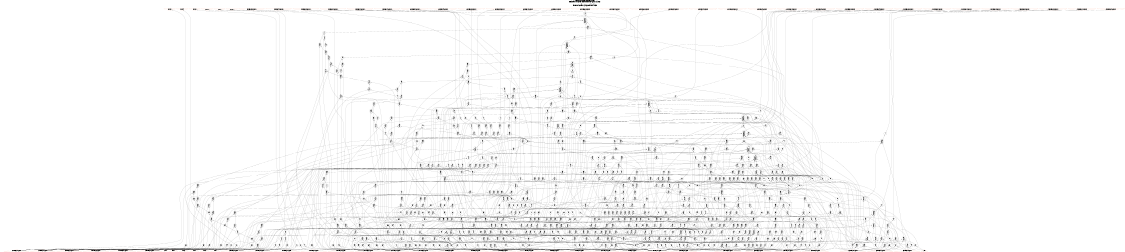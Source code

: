 # Network structure generated by ABC

digraph network {
size = "7.5,10";
center = true;
edge [dir = back];

{
  node [shape = plaintext];
  edge [style = invis];
  LevelTitle1 [label=""];
  LevelTitle2 [label=""];
  Level36 [label = ""];
  Level35 [label = ""];
  Level34 [label = ""];
  Level33 [label = ""];
  Level32 [label = ""];
  Level31 [label = ""];
  Level30 [label = ""];
  Level29 [label = ""];
  Level28 [label = ""];
  Level27 [label = ""];
  Level26 [label = ""];
  Level25 [label = ""];
  Level24 [label = ""];
  Level23 [label = ""];
  Level22 [label = ""];
  Level21 [label = ""];
  Level20 [label = ""];
  Level19 [label = ""];
  Level18 [label = ""];
  Level17 [label = ""];
  Level16 [label = ""];
  Level15 [label = ""];
  Level14 [label = ""];
  Level13 [label = ""];
  Level12 [label = ""];
  Level11 [label = ""];
  Level10 [label = ""];
  Level9 [label = ""];
  Level8 [label = ""];
  Level7 [label = ""];
  Level6 [label = ""];
  Level5 [label = ""];
  Level4 [label = ""];
  Level3 [label = ""];
  Level2 [label = ""];
  Level1 [label = ""];
  Level0 [label = ""];
  LevelTitle1 ->  LevelTitle2 ->  Level36 ->  Level35 ->  Level34 ->  Level33 ->  Level32 ->  Level31 ->  Level30 ->  Level29 ->  Level28 ->  Level27 ->  Level26 ->  Level25 ->  Level24 ->  Level23 ->  Level22 ->  Level21 ->  Level20 ->  Level19 ->  Level18 ->  Level17 ->  Level16 ->  Level15 ->  Level14 ->  Level13 ->  Level12 ->  Level11 ->  Level10 ->  Level9 ->  Level8 ->  Level7 ->  Level6 ->  Level5 ->  Level4 ->  Level3 ->  Level2 ->  Level1 ->  Level0;
}

{
  rank = same;
  LevelTitle1;
  title1 [shape=plaintext,
          fontsize=20,
          fontname = "Times-Roman",
          label="Network structure visualized by ABC\nBenchmark \"b11_C.blif\". Time was Thu Oct  8 21:07:29 2020. "
         ];
}

{
  rank = same;
  LevelTitle2;
  title2 [shape=plaintext,
          fontsize=18,
          fontname = "Times-Roman",
          label="The network contains 764 logic nodes and 0 latches.\n"
         ];
}

{
  rank = same;
  Level36;
  Node38 [label = "X_OUT_5_", shape = invtriangle, color = coral, fillcolor = coral];
  Node39 [label = "X_OUT_4_", shape = invtriangle, color = coral, fillcolor = coral];
  Node40 [label = "X_OUT_3_", shape = invtriangle, color = coral, fillcolor = coral];
  Node41 [label = "X_OUT_2_", shape = invtriangle, color = coral, fillcolor = coral];
  Node42 [label = "X_OUT_1_", shape = invtriangle, color = coral, fillcolor = coral];
  Node43 [label = "X_OUT_0_", shape = invtriangle, color = coral, fillcolor = coral];
  Node44 [label = "R_IN_REG_5__SCAN_OUT", shape = invtriangle, color = coral, fillcolor = coral];
  Node45 [label = "R_IN_REG_4__SCAN_OUT", shape = invtriangle, color = coral, fillcolor = coral];
  Node46 [label = "R_IN_REG_3__SCAN_OUT", shape = invtriangle, color = coral, fillcolor = coral];
  Node47 [label = "R_IN_REG_2__SCAN_OUT", shape = invtriangle, color = coral, fillcolor = coral];
  Node48 [label = "R_IN_REG_1__SCAN_OUT", shape = invtriangle, color = coral, fillcolor = coral];
  Node49 [label = "R_IN_REG_0__SCAN_OUT", shape = invtriangle, color = coral, fillcolor = coral];
  Node50 [label = "CONT_REG_5__SCAN_OUT", shape = invtriangle, color = coral, fillcolor = coral];
  Node51 [label = "CONT_REG_4__SCAN_OUT", shape = invtriangle, color = coral, fillcolor = coral];
  Node52 [label = "CONT_REG_3__SCAN_OUT", shape = invtriangle, color = coral, fillcolor = coral];
  Node53 [label = "CONT_REG_2__SCAN_OUT", shape = invtriangle, color = coral, fillcolor = coral];
  Node54 [label = "CONT_REG_1__SCAN_OUT", shape = invtriangle, color = coral, fillcolor = coral];
  Node55 [label = "CONT_REG_0__SCAN_OUT", shape = invtriangle, color = coral, fillcolor = coral];
  Node56 [label = "CONT1_REG_8__SCAN_OUT", shape = invtriangle, color = coral, fillcolor = coral];
  Node57 [label = "CONT1_REG_7__SCAN_OUT", shape = invtriangle, color = coral, fillcolor = coral];
  Node58 [label = "CONT1_REG_6__SCAN_OUT", shape = invtriangle, color = coral, fillcolor = coral];
  Node59 [label = "CONT1_REG_5__SCAN_OUT", shape = invtriangle, color = coral, fillcolor = coral];
  Node60 [label = "CONT1_REG_4__SCAN_OUT", shape = invtriangle, color = coral, fillcolor = coral];
  Node61 [label = "CONT1_REG_3__SCAN_OUT", shape = invtriangle, color = coral, fillcolor = coral];
  Node62 [label = "CONT1_REG_2__SCAN_OUT", shape = invtriangle, color = coral, fillcolor = coral];
  Node63 [label = "CONT1_REG_1__SCAN_OUT", shape = invtriangle, color = coral, fillcolor = coral];
  Node64 [label = "CONT1_REG_0__SCAN_OUT", shape = invtriangle, color = coral, fillcolor = coral];
  Node65 [label = "X_OUT_REG_5__SCAN_OUT", shape = invtriangle, color = coral, fillcolor = coral];
  Node66 [label = "X_OUT_REG_4__SCAN_OUT", shape = invtriangle, color = coral, fillcolor = coral];
  Node67 [label = "X_OUT_REG_3__SCAN_OUT", shape = invtriangle, color = coral, fillcolor = coral];
  Node68 [label = "X_OUT_REG_2__SCAN_OUT", shape = invtriangle, color = coral, fillcolor = coral];
  Node69 [label = "X_OUT_REG_1__SCAN_OUT", shape = invtriangle, color = coral, fillcolor = coral];
  Node70 [label = "X_OUT_REG_0__SCAN_OUT", shape = invtriangle, color = coral, fillcolor = coral];
  Node71 [label = "STATO_REG_3__SCAN_OUT", shape = invtriangle, color = coral, fillcolor = coral];
  Node72 [label = "STATO_REG_2__SCAN_OUT", shape = invtriangle, color = coral, fillcolor = coral];
  Node73 [label = "STATO_REG_1__SCAN_OUT", shape = invtriangle, color = coral, fillcolor = coral];
  Node74 [label = "STATO_REG_0__SCAN_OUT", shape = invtriangle, color = coral, fillcolor = coral];
}

{
  rank = same;
  Level35;
  Node93 [label = "93\n1 1", shape = ellipse];
}

{
  rank = same;
  Level34;
  Node181 [label = "181\n0---- 1\n-0--- 1\n--0-- 1\n---0- 1\n----0 1", shape = ellipse];
}

{
  rank = same;
  Level33;
  Node260 [label = "260\n0- 1\n-0 1", shape = ellipse];
}

{
  rank = same;
  Level32;
  Node407 [label = "407\n11 1", shape = ellipse];
}

{
  rank = same;
  Level31;
  Node94 [label = "94\n1 1", shape = ellipse];
  Node461 [label = "461\n0- 1\n-0 1", shape = ellipse];
}

{
  rank = same;
  Level30;
  Node180 [label = "180\n0---- 1\n-0--- 1\n--0-- 1\n---0- 1\n----0 1", shape = ellipse];
  Node448 [label = "448\n0 1", shape = ellipse];
  Node462 [label = "462\n0- 1\n-0 1", shape = ellipse];
}

{
  rank = same;
  Level29;
  Node265 [label = "265\n0- 1\n-0 1", shape = ellipse];
  Node406 [label = "406\n0- 1\n-0 1", shape = ellipse];
}

{
  rank = same;
  Level28;
  Node95 [label = "95\n1 1", shape = ellipse];
  Node259 [label = "259\n0- 1\n-0 1", shape = ellipse];
  Node408 [label = "408\n11 1", shape = ellipse];
  Node446 [label = "446\n0- 1\n-0 1", shape = ellipse];
}

{
  rank = same;
  Level27;
  Node179 [label = "179\n0--- 1\n-0-- 1\n--0- 1\n---0 1", shape = ellipse];
  Node445 [label = "445\n0- 1\n-0 1", shape = ellipse];
  Node466 [label = "466\n0- 1\n-0 1", shape = ellipse];
  Node521 [label = "521\n0- 1\n-0 1", shape = ellipse];
}

{
  rank = same;
  Level26;
  Node214 [label = "214\n111 1", shape = ellipse];
  Node444 [label = "444\n0 1", shape = ellipse];
  Node447 [label = "447\n0- 1\n-0 1", shape = ellipse];
  Node467 [label = "467\n0- 1\n-0 1", shape = ellipse];
  Node576 [label = "576\n0- 1\n-0 1", shape = ellipse];
}

{
  rank = same;
  Level25;
  Node271 [label = "271\n0- 1\n-0 1", shape = ellipse];
  Node389 [label = "389\n0- 1\n-0 1", shape = ellipse];
  Node571 [label = "571\n0 1", shape = ellipse];
  Node577 [label = "577\n0- 1\n-0 1", shape = ellipse];
}

{
  rank = same;
  Level24;
  Node96 [label = "96\n1 1", shape = ellipse];
  Node264 [label = "264\n0- 1\n-0 1", shape = ellipse];
  Node409 [label = "409\n11 1", shape = ellipse];
  Node442 [label = "442\n0- 1\n-0 1", shape = ellipse];
  Node538 [label = "538\n0- 1\n-0 1", shape = ellipse];
}

{
  rank = same;
  Level23;
  Node178 [label = "178\n0---- 1\n-0--- 1\n--0-- 1\n---0- 1\n----0 1", shape = ellipse];
  Node441 [label = "441\n0- 1\n-0 1", shape = ellipse];
  Node471 [label = "471\n0- 1\n-0 1", shape = ellipse];
  Node522 [label = "522\n0- 1\n-0 1", shape = ellipse];
  Node569 [label = "569\n0- 1\n-0 1", shape = ellipse];
}

{
  rank = same;
  Level22;
  Node97 [label = "97\n1 1", shape = ellipse];
  Node102 [label = "102\n1 1", shape = ellipse];
  Node215 [label = "215\n11 1", shape = ellipse];
  Node257 [label = "257\n0- 1\n-0 1", shape = ellipse];
  Node270 [label = "270\n0- 1\n-0 1", shape = ellipse];
  Node440 [label = "440\n0 1", shape = ellipse];
  Node443 [label = "443\n0- 1\n-0 1", shape = ellipse];
  Node472 [label = "472\n0- 1\n-0 1", shape = ellipse];
  Node568 [label = "568\n0- 1\n-0 1", shape = ellipse];
  Node581 [label = "581\n0- 1\n-0 1", shape = ellipse];
}

{
  rank = same;
  Level21;
  Node172 [label = "172\n0-- 1\n-0- 1\n--0 1", shape = ellipse];
  Node177 [label = "177\n0---- 1\n-0--- 1\n--0-- 1\n---0- 1\n----0 1", shape = ellipse];
  Node280 [label = "280\n0- 1\n-0 1", shape = ellipse];
  Node387 [label = "387\n0- 1\n-0 1", shape = ellipse];
  Node523 [label = "523\n0- 1\n-0 1", shape = ellipse];
  Node567 [label = "567\n0 1", shape = ellipse];
  Node570 [label = "570\n0- 1\n-0 1", shape = ellipse];
  Node582 [label = "582\n0- 1\n-0 1", shape = ellipse];
  Node722 [label = "722\n0- 1\n-0 1", shape = ellipse];
}

{
  rank = same;
  Level20;
  Node98 [label = "98\n1 1", shape = ellipse];
  Node216 [label = "216\n11 1", shape = ellipse];
  Node262 [label = "262\n0- 1\n-0 1", shape = ellipse];
  Node279 [label = "279\n0- 1\n-0 1", shape = ellipse];
  Node333 [label = "333\n0- 1\n-0 1", shape = ellipse];
  Node410 [label = "410\n11 1", shape = ellipse];
  Node438 [label = "438\n0- 1\n-0 1", shape = ellipse];
  Node518 [label = "518\n0- 1\n-0 1", shape = ellipse];
  Node586 [label = "586\n0- 1\n-0 1", shape = ellipse];
  Node820 [label = "820\n0- 1\n-0 1", shape = ellipse];
}

{
  rank = same;
  Level19;
  Node87 [label = "87\n1 1", shape = ellipse];
  Node88 [label = "88\n1 1", shape = ellipse];
  Node89 [label = "89\n1 1", shape = ellipse];
  Node90 [label = "90\n1 1", shape = ellipse];
  Node91 [label = "91\n1 1", shape = ellipse];
  Node92 [label = "92\n1 1", shape = ellipse];
  Node176 [label = "176\n0---- 1\n-0--- 1\n--0-- 1\n---0- 1\n----0 1", shape = ellipse];
  Node267 [label = "267\n0- 1\n-0 1", shape = ellipse];
  Node281 [label = "281\n0- 1\n-0 1", shape = ellipse];
  Node290 [label = "290\n0- 1\n-0 1", shape = ellipse];
  Node437 [label = "437\n0- 1\n-0 1", shape = ellipse];
  Node476 [label = "476\n0- 1\n-0 1", shape = ellipse];
  Node524 [label = "524\n0- 1\n-0 1", shape = ellipse];
  Node563 [label = "563\n0 1", shape = ellipse];
  Node565 [label = "565\n0- 1\n-0 1", shape = ellipse];
  Node587 [label = "587\n0- 1\n-0 1", shape = ellipse];
  Node723 [label = "723\n0- 1\n-0 1", shape = ellipse];
  Node774 [label = "774\n0 1", shape = ellipse];
  Node821 [label = "821\n0- 1\n-0 1", shape = ellipse];
}

{
  rank = same;
  Level18;
  Node99 [label = "99\n1 1", shape = ellipse];
  Node103 [label = "103\n1 1", shape = ellipse];
  Node182 [label = "182\n0- 1\n-0 1", shape = ellipse];
  Node183 [label = "183\n0- 1\n-0 1", shape = ellipse];
  Node184 [label = "184\n0- 1\n-0 1", shape = ellipse];
  Node185 [label = "185\n0- 1\n-0 1", shape = ellipse];
  Node186 [label = "186\n0- 1\n-0 1", shape = ellipse];
  Node187 [label = "187\n0- 1\n-0 1", shape = ellipse];
  Node217 [label = "217\n11 1", shape = ellipse];
  Node276 [label = "276\n0-- 1\n-0- 1\n--0 1", shape = ellipse];
  Node394 [label = "394\n0- 1\n-0 1", shape = ellipse];
  Node436 [label = "436\n0 1", shape = ellipse];
  Node439 [label = "439\n0- 1\n-0 1", shape = ellipse];
  Node477 [label = "477\n0- 1\n-0 1", shape = ellipse];
  Node539 [label = "539\n0- 1\n-0 1", shape = ellipse];
  Node591 [label = "591\n0- 1\n-0 1", shape = ellipse];
  Node740 [label = "740\n0- 1\n-0 1", shape = ellipse];
  Node742 [label = "742\n11 1", shape = ellipse];
  Node822 [label = "822\n0- 1\n-0 1", shape = ellipse];
}

{
  rank = same;
  Level17;
  Node110 [label = "110\n1 1", shape = ellipse];
  Node171 [label = "171\n0-- 1\n-0- 1\n--0 1", shape = ellipse];
  Node175 [label = "175\n0---- 1\n-0--- 1\n--0-- 1\n---0- 1\n----0 1", shape = ellipse];
  Node241 [label = "241\n0- 1\n-0 1", shape = ellipse];
  Node243 [label = "243\n0- 1\n-0 1", shape = ellipse];
  Node245 [label = "245\n0- 1\n-0 1", shape = ellipse];
  Node247 [label = "247\n0- 1\n-0 1", shape = ellipse];
  Node249 [label = "249\n0- 1\n-0 1", shape = ellipse];
  Node251 [label = "251\n0- 1\n-0 1", shape = ellipse];
  Node274 [label = "274\n0- 1\n-0 1", shape = ellipse];
  Node291 [label = "291\n0- 1\n-0 1", shape = ellipse];
  Node300 [label = "300\n0- 1\n-0 1", shape = ellipse];
  Node385 [label = "385\n0- 1\n-0 1", shape = ellipse];
  Node481 [label = "481\n0- 1\n-0 1", shape = ellipse];
  Node559 [label = "559\n0 1", shape = ellipse];
  Node561 [label = "561\n0- 1\n-0 1", shape = ellipse];
  Node592 [label = "592\n0- 1\n-0 1", shape = ellipse];
  Node749 [label = "749\n0 1", shape = ellipse];
  Node823 [label = "823\n0- 1\n-0 1", shape = ellipse];
  Node824 [label = "824\n0- 1\n-0 1", shape = ellipse];
}

{
  rank = same;
  Level16;
  Node100 [label = "100\n1 1", shape = ellipse];
  Node104 [label = "104\n1 1", shape = ellipse];
  Node120 [label = "120\n111 1", shape = ellipse];
  Node165 [label = "165\n0-- 1\n-0- 1\n--0 1", shape = ellipse];
  Node218 [label = "218\n11 1", shape = ellipse];
  Node286 [label = "286\n0-- 1\n-0- 1\n--0 1", shape = ellipse];
  Node289 [label = "289\n0- 1\n-0 1", shape = ellipse];
  Node336 [label = "336\n0- 1\n-0 1", shape = ellipse];
  Node413 [label = "413\n11 1", shape = ellipse];
  Node432 [label = "432\n0 1", shape = ellipse];
  Node434 [label = "434\n0- 1\n-0 1", shape = ellipse];
  Node482 [label = "482\n0- 1\n-0 1", shape = ellipse];
  Node540 [label = "540\n0- 1\n-0 1", shape = ellipse];
  Node719 [label = "719\n0- 1\n-0 1", shape = ellipse];
  Node725 [label = "725\n0- 1\n-0 1", shape = ellipse];
  Node773 [label = "773\n0 1", shape = ellipse];
  Node825 [label = "825\n0- 1\n-0 1", shape = ellipse];
}

{
  rank = same;
  Level15;
  Node101 [label = "101\n1 1", shape = ellipse];
  Node170 [label = "170\n0-- 1\n-0- 1\n--0 1", shape = ellipse];
  Node174 [label = "174\n0---- 1\n-0--- 1\n--0-- 1\n---0- 1\n----0 1", shape = ellipse];
  Node195 [label = "195\n0 1", shape = ellipse];
  Node232 [label = "232\n0-- 1\n-0- 1\n--0 1", shape = ellipse];
  Node284 [label = "284\n0- 1\n-0 1", shape = ellipse];
  Node301 [label = "301\n0- 1\n-0 1", shape = ellipse];
  Node310 [label = "310\n0- 1\n-0 1", shape = ellipse];
  Node411 [label = "411\n0- 1\n-0 1", shape = ellipse];
  Node486 [label = "486\n0- 1\n-0 1", shape = ellipse];
  Node525 [label = "525\n0- 1\n-0 1", shape = ellipse];
  Node557 [label = "557\n0- 1\n-0 1", shape = ellipse];
  Node741 [label = "741\n0- 1\n-0 1", shape = ellipse];
  Node827 [label = "827\n0-- 1\n-0- 1\n--0 1", shape = ellipse];
}

{
  rank = same;
  Level14;
  Node173 [label = "173\n0---- 1\n-0--- 1\n--0-- 1\n---0- 1\n----0 1", shape = ellipse];
  Node219 [label = "219\n11 1", shape = ellipse];
  Node296 [label = "296\n0-- 1\n-0- 1\n--0 1", shape = ellipse];
  Node299 [label = "299\n0- 1\n-0 1", shape = ellipse];
  Node339 [label = "339\n0- 1\n-0 1", shape = ellipse];
  Node395 [label = "395\n0- 1\n-0 1", shape = ellipse];
  Node428 [label = "428\n0 1", shape = ellipse];
  Node430 [label = "430\n0- 1\n-0 1", shape = ellipse];
  Node487 [label = "487\n0- 1\n-0 1", shape = ellipse];
  Node556 [label = "556\n0- 1\n-0 1", shape = ellipse];
  Node596 [label = "596\n0- 1\n-0 1", shape = ellipse];
  Node620 [label = "620\n0- 1\n-0 1", shape = ellipse];
  Node726 [label = "726\n0- 1\n-0 1", shape = ellipse];
  Node769 [label = "769\n0 1", shape = ellipse];
  Node772 [label = "772\n0- 1\n-0 1", shape = ellipse];
  Node826 [label = "826\n0- 1\n-0 1", shape = ellipse];
}

{
  rank = same;
  Level13;
  Node258 [label = "258\n0- 1\n-0 1", shape = ellipse];
  Node269 [label = "269\n0- 1\n-0 1", shape = ellipse];
  Node277 [label = "277\n0- 1\n-0 1", shape = ellipse];
  Node278 [label = "278\n0- 1\n-0 1", shape = ellipse];
  Node287 [label = "287\n0- 1\n-0 1", shape = ellipse];
  Node288 [label = "288\n0- 1\n-0 1", shape = ellipse];
  Node294 [label = "294\n0- 1\n-0 1", shape = ellipse];
  Node297 [label = "297\n0- 1\n-0 1", shape = ellipse];
  Node298 [label = "298\n0- 1\n-0 1", shape = ellipse];
  Node307 [label = "307\n0- 1\n-0 1", shape = ellipse];
  Node308 [label = "308\n0- 1\n-0 1", shape = ellipse];
  Node311 [label = "311\n0- 1\n-0 1", shape = ellipse];
  Node317 [label = "317\n0- 1\n-0 1", shape = ellipse];
  Node318 [label = "318\n0- 1\n-0 1", shape = ellipse];
  Node320 [label = "320\n0- 1\n-0 1", shape = ellipse];
  Node321 [label = "321\n0- 1\n-0 1", shape = ellipse];
  Node327 [label = "327\n0- 1\n-0 1", shape = ellipse];
  Node330 [label = "330\n0- 1\n-0 1", shape = ellipse];
  Node412 [label = "412\n0- 1\n-0 1", shape = ellipse];
  Node491 [label = "491\n0- 1\n-0 1", shape = ellipse];
  Node526 [label = "526\n0- 1\n-0 1", shape = ellipse];
  Node555 [label = "555\n0 1", shape = ellipse];
  Node558 [label = "558\n0- 1\n-0 1", shape = ellipse];
  Node597 [label = "597\n0- 1\n-0 1", shape = ellipse];
  Node646 [label = "646\n0- 1\n-0 1", shape = ellipse];
  Node743 [label = "743\n0- 1\n-0 1", shape = ellipse];
  Node829 [label = "829\n0-- 1\n-0- 1\n--0 1", shape = ellipse];
}

{
  rank = same;
  Level12;
  Node105 [label = "105\n1 1", shape = ellipse];
  Node124 [label = "124\n11 1", shape = ellipse];
  Node125 [label = "125\n11 1", shape = ellipse];
  Node263 [label = "263\n0- 1\n-0 1", shape = ellipse];
  Node268 [label = "268\n0- 1\n-0 1", shape = ellipse];
  Node306 [label = "306\n0-- 1\n-0- 1\n--0 1", shape = ellipse];
  Node309 [label = "309\n0- 1\n-0 1", shape = ellipse];
  Node316 [label = "316\n0-- 1\n-0- 1\n--0 1", shape = ellipse];
  Node319 [label = "319\n0- 1\n-0 1", shape = ellipse];
  Node326 [label = "326\n0-- 1\n-0- 1\n--0 1", shape = ellipse];
  Node328 [label = "328\n0- 1\n-0 1", shape = ellipse];
  Node329 [label = "329\n0- 1\n-0 1", shape = ellipse];
  Node415 [label = "415\n11 1", shape = ellipse];
  Node424 [label = "424\n0 1", shape = ellipse];
  Node426 [label = "426\n0- 1\n-0 1", shape = ellipse];
  Node492 [label = "492\n0- 1\n-0 1", shape = ellipse];
  Node512 [label = "512\n0- 1\n-0 1", shape = ellipse];
  Node601 [label = "601\n0- 1\n-0 1", shape = ellipse];
  Node645 [label = "645\n0- 1\n-0 1", shape = ellipse];
  Node688 [label = "688\n0- 1\n-0 1", shape = ellipse];
  Node727 [label = "727\n0- 1\n-0 1", shape = ellipse];
  Node765 [label = "765\n0 1", shape = ellipse];
  Node768 [label = "768\n0- 1\n-0 1", shape = ellipse];
  Node828 [label = "828\n0- 1\n-0 1", shape = ellipse];
}

{
  rank = same;
  Level11;
  Node106 [label = "106\n1 1", shape = ellipse];
  Node117 [label = "117\n11 1", shape = ellipse];
  Node121 [label = "121\n11 1", shape = ellipse];
  Node122 [label = "122\n11 1", shape = ellipse];
  Node129 [label = "129\n11 1", shape = ellipse];
  Node130 [label = "130\n11 1", shape = ellipse];
  Node169 [label = "169\n0-- 1\n-0- 1\n--0 1", shape = ellipse];
  Node261 [label = "261\n0- 1\n-0 1", shape = ellipse];
  Node266 [label = "266\n0- 1\n-0 1", shape = ellipse];
  Node272 [label = "272\n0- 1\n-0 1", shape = ellipse];
  Node273 [label = "273\n0- 1\n-0 1", shape = ellipse];
  Node275 [label = "275\n0- 1\n-0 1", shape = ellipse];
  Node282 [label = "282\n0- 1\n-0 1", shape = ellipse];
  Node283 [label = "283\n0- 1\n-0 1", shape = ellipse];
  Node285 [label = "285\n0- 1\n-0 1", shape = ellipse];
  Node292 [label = "292\n0- 1\n-0 1", shape = ellipse];
  Node293 [label = "293\n0- 1\n-0 1", shape = ellipse];
  Node295 [label = "295\n0- 1\n-0 1", shape = ellipse];
  Node302 [label = "302\n0- 1\n-0 1", shape = ellipse];
  Node303 [label = "303\n0- 1\n-0 1", shape = ellipse];
  Node304 [label = "304\n0- 1\n-0 1", shape = ellipse];
  Node305 [label = "305\n0- 1\n-0 1", shape = ellipse];
  Node312 [label = "312\n0- 1\n-0 1", shape = ellipse];
  Node313 [label = "313\n0- 1\n-0 1", shape = ellipse];
  Node314 [label = "314\n0- 1\n-0 1", shape = ellipse];
  Node315 [label = "315\n0- 1\n-0 1", shape = ellipse];
  Node322 [label = "322\n0- 1\n-0 1", shape = ellipse];
  Node323 [label = "323\n0- 1\n-0 1", shape = ellipse];
  Node324 [label = "324\n0- 1\n-0 1", shape = ellipse];
  Node325 [label = "325\n0- 1\n-0 1", shape = ellipse];
  Node331 [label = "331\n0- 1\n-0 1", shape = ellipse];
  Node414 [label = "414\n0- 1\n-0 1", shape = ellipse];
  Node496 [label = "496\n0- 1\n-0 1", shape = ellipse];
  Node551 [label = "551\n0 1", shape = ellipse];
  Node553 [label = "553\n0- 1\n-0 1", shape = ellipse];
  Node602 [label = "602\n0- 1\n-0 1", shape = ellipse];
  Node643 [label = "643\n0-- 1\n-0- 1\n--0 1", shape = ellipse];
  Node705 [label = "705\n0- 1\n-0 1", shape = ellipse];
  Node744 [label = "744\n0- 1\n-0 1", shape = ellipse];
  Node831 [label = "831\n0-- 1\n-0- 1\n--0 1", shape = ellipse];
}

{
  rank = same;
  Level10;
  Node116 [label = "116\n11 1", shape = ellipse];
  Node118 [label = "118\n11 1", shape = ellipse];
  Node123 [label = "123\n11 1", shape = ellipse];
  Node168 [label = "168\n0-- 1\n-0- 1\n--0 1", shape = ellipse];
  Node256 [label = "256\n0 1", shape = ellipse];
  Node342 [label = "342\n0- 1\n-0 1", shape = ellipse];
  Node422 [label = "422\n0- 1\n-0 1", shape = ellipse];
  Node480 [label = "480\n0 1", shape = ellipse];
  Node495 [label = "495\n0 1", shape = ellipse];
  Node497 [label = "497\n0- 1\n-0 1", shape = ellipse];
  Node541 [label = "541\n0- 1\n-0 1", shape = ellipse];
  Node640 [label = "640\n0-- 1\n-0- 1\n--0 1", shape = ellipse];
  Node656 [label = "656\n0- 1\n-0 1", shape = ellipse];
  Node689 [label = "689\n0- 1\n-0 1", shape = ellipse];
  Node701 [label = "701\n0 1", shape = ellipse];
  Node704 [label = "704\n0- 1\n-0 1", shape = ellipse];
  Node728 [label = "728\n0- 1\n-0 1", shape = ellipse];
  Node761 [label = "761\n0 1", shape = ellipse];
  Node764 [label = "764\n0- 1\n-0 1", shape = ellipse];
  Node830 [label = "830\n0- 1\n-0 1", shape = ellipse];
}

{
  rank = same;
  Level9;
  Node201 [label = "201\n0-- 1\n-0- 1\n--0 1", shape = ellipse];
  Node242 [label = "242\n0- 1\n-0 1", shape = ellipse];
  Node244 [label = "244\n0- 1\n-0 1", shape = ellipse];
  Node246 [label = "246\n0- 1\n-0 1", shape = ellipse];
  Node248 [label = "248\n0- 1\n-0 1", shape = ellipse];
  Node250 [label = "250\n0- 1\n-0 1", shape = ellipse];
  Node252 [label = "252\n0- 1\n-0 1", shape = ellipse];
  Node345 [label = "345\n0- 1\n-0 1", shape = ellipse];
  Node400 [label = "400\n0- 1\n-0 1", shape = ellipse];
  Node403 [label = "403\n0- 1\n-0 1", shape = ellipse];
  Node421 [label = "421\n0- 1\n-0 1", shape = ellipse];
  Node475 [label = "475\n0 1", shape = ellipse];
  Node490 [label = "490\n0 1", shape = ellipse];
  Node527 [label = "527\n0- 1\n-0 1", shape = ellipse];
  Node549 [label = "549\n0- 1\n-0 1", shape = ellipse];
  Node637 [label = "637\n0-- 1\n-0- 1\n--0 1", shape = ellipse];
  Node668 [label = "668\n0- 1\n-0 1", shape = ellipse];
  Node694 [label = "694\n0- 1\n-0 1", shape = ellipse];
  Node707 [label = "707\n0- 1\n-0 1", shape = ellipse];
  Node745 [label = "745\n0- 1\n-0 1", shape = ellipse];
  Node833 [label = "833\n0-- 1\n-0- 1\n--0 1", shape = ellipse];
}

{
  rank = same;
  Level8;
  Node107 [label = "107\n1 1", shape = ellipse];
  Node108 [label = "108\n1 1", shape = ellipse];
  Node231 [label = "231\n0-- 1\n-0- 1\n--0 1", shape = ellipse];
  Node240 [label = "240\n0 1", shape = ellipse];
  Node254 [label = "254\n0-- 1\n-0- 1\n--0 1", shape = ellipse];
  Node399 [label = "399\n0- 1\n-0 1", shape = ellipse];
  Node402 [label = "402\n0- 1\n-0 1", shape = ellipse];
  Node420 [label = "420\n0 1", shape = ellipse];
  Node423 [label = "423\n0- 1\n-0 1", shape = ellipse];
  Node435 [label = "435\n0- 1\n-0 1", shape = ellipse];
  Node478 [label = "478\n0- 1\n-0 1", shape = ellipse];
  Node485 [label = "485\n0 1", shape = ellipse];
  Node493 [label = "493\n0- 1\n-0 1", shape = ellipse];
  Node528 [label = "528\n0- 1\n-0 1", shape = ellipse];
  Node548 [label = "548\n0- 1\n-0 1", shape = ellipse];
  Node606 [label = "606\n0- 1\n-0 1", shape = ellipse];
  Node632 [label = "632\n0- 1\n-0 1", shape = ellipse];
  Node634 [label = "634\n0-- 1\n-0- 1\n--0 1", shape = ellipse];
  Node635 [label = "635\n0- 1\n-0 1", shape = ellipse];
  Node636 [label = "636\n0- 1\n-0 1", shape = ellipse];
  Node641 [label = "641\n0- 1\n-0 1", shape = ellipse];
  Node642 [label = "642\n0- 1\n-0 1", shape = ellipse];
  Node657 [label = "657\n0- 1\n-0 1", shape = ellipse];
  Node666 [label = "666\n0 1", shape = ellipse];
  Node667 [label = "667\n0- 1\n-0 1", shape = ellipse];
  Node690 [label = "690\n0- 1\n-0 1", shape = ellipse];
  Node700 [label = "700\n0 1", shape = ellipse];
  Node706 [label = "706\n0- 1\n-0 1", shape = ellipse];
  Node724 [label = "724\n0- 1\n-0 1", shape = ellipse];
  Node729 [label = "729\n0- 1\n-0 1", shape = ellipse];
  Node757 [label = "757\n0 1", shape = ellipse];
  Node760 [label = "760\n0- 1\n-0 1", shape = ellipse];
  Node832 [label = "832\n0- 1\n-0 1", shape = ellipse];
}

{
  rank = same;
  Level7;
  Node111 [label = "111\n1 1", shape = ellipse];
  Node163 [label = "163\n0- 1\n-0 1", shape = ellipse];
  Node167 [label = "167\n0-- 1\n-0- 1\n--0 1", shape = ellipse];
  Node197 [label = "197\n0- 1\n-0 1", shape = ellipse];
  Node357 [label = "357\n0- 1\n-0 1", shape = ellipse];
  Node364 [label = "364\n0- 1\n-0 1", shape = ellipse];
  Node380 [label = "380\n0- 1\n-0 1", shape = ellipse];
  Node401 [label = "401\n0- 1\n-0 1", shape = ellipse];
  Node416 [label = "416\n11 1", shape = ellipse];
  Node427 [label = "427\n0- 1\n-0 1", shape = ellipse];
  Node433 [label = "433\n0- 1\n-0 1", shape = ellipse];
  Node451 [label = "451\n0 1", shape = ellipse];
  Node473 [label = "473\n0- 1\n-0 1", shape = ellipse];
  Node479 [label = "479\n0- 1\n-0 1", shape = ellipse];
  Node488 [label = "488\n0- 1\n-0 1", shape = ellipse];
  Node494 [label = "494\n0- 1\n-0 1", shape = ellipse];
  Node547 [label = "547\n0 1", shape = ellipse];
  Node550 [label = "550\n0- 1\n-0 1", shape = ellipse];
  Node607 [label = "607\n0- 1\n-0 1", shape = ellipse];
  Node611 [label = "611\n0- 1\n-0 1", shape = ellipse];
  Node622 [label = "622\n0 1", shape = ellipse];
  Node623 [label = "623\n0 1", shape = ellipse];
  Node626 [label = "626\n0 1", shape = ellipse];
  Node627 [label = "627\n0 1", shape = ellipse];
  Node630 [label = "630\n0 1", shape = ellipse];
  Node631 [label = "631\n0 1", shape = ellipse];
  Node633 [label = "633\n0- 1\n-0 1", shape = ellipse];
  Node638 [label = "638\n0- 1\n-0 1", shape = ellipse];
  Node639 [label = "639\n0- 1\n-0 1", shape = ellipse];
  Node644 [label = "644\n0- 1\n-0 1", shape = ellipse];
  Node647 [label = "647\n0- 1\n-0 1", shape = ellipse];
  Node662 [label = "662\n0- 1\n-0 1", shape = ellipse];
  Node670 [label = "670\n0- 1\n-0 1", shape = ellipse];
  Node685 [label = "685\n0- 1\n-0 1", shape = ellipse];
  Node709 [label = "709\n0- 1\n-0 1", shape = ellipse];
  Node746 [label = "746\n0- 1\n-0 1", shape = ellipse];
  Node835 [label = "835\n0-- 1\n-0- 1\n--0 1", shape = ellipse];
  Node837 [label = "837\n0- 1\n-0 1", shape = ellipse];
}

{
  rank = same;
  Level6;
  Node81 [label = "81\n1 1", shape = ellipse];
  Node82 [label = "82\n1 1", shape = ellipse];
  Node83 [label = "83\n1 1", shape = ellipse];
  Node84 [label = "84\n1 1", shape = ellipse];
  Node85 [label = "85\n1 1", shape = ellipse];
  Node86 [label = "86\n1 1", shape = ellipse];
  Node141 [label = "141\n11 1", shape = ellipse];
  Node142 [label = "142\n0- 1\n-0 1", shape = ellipse];
  Node143 [label = "143\n0- 1\n-0 1", shape = ellipse];
  Node144 [label = "144\n11 1", shape = ellipse];
  Node145 [label = "145\n0- 1\n-0 1", shape = ellipse];
  Node146 [label = "146\n11 1", shape = ellipse];
  Node166 [label = "166\n0--- 1\n-0-- 1\n--0- 1\n---0 1", shape = ellipse];
  Node223 [label = "223\n0 1", shape = ellipse];
  Node226 [label = "226\n0- 1\n-0 1", shape = ellipse];
  Node239 [label = "239\n0- 1\n-0 1", shape = ellipse];
  Node253 [label = "253\n0- 1\n-0 1", shape = ellipse];
  Node335 [label = "335\n0- 1\n-0 1", shape = ellipse];
  Node338 [label = "338\n0- 1\n-0 1", shape = ellipse];
  Node344 [label = "344\n0- 1\n-0 1", shape = ellipse];
  Node348 [label = "348\n0- 1\n-0 1", shape = ellipse];
  Node353 [label = "353\n1- 1\n-1 1", shape = ellipse];
  Node391 [label = "391\n0- 1\n-0 1", shape = ellipse];
  Node418 [label = "418\n0- 1\n-0 1", shape = ellipse];
  Node419 [label = "419\n0- 1\n-0 1", shape = ellipse];
  Node425 [label = "425\n0- 1\n-0 1", shape = ellipse];
  Node429 [label = "429\n0- 1\n-0 1", shape = ellipse];
  Node457 [label = "457\n0 1", shape = ellipse];
  Node474 [label = "474\n0- 1\n-0 1", shape = ellipse];
  Node483 [label = "483\n0- 1\n-0 1", shape = ellipse];
  Node489 [label = "489\n0- 1\n-0 1", shape = ellipse];
  Node501 [label = "501\n0- 1\n-0 1", shape = ellipse];
  Node502 [label = "502\n0- 1\n-0 1", shape = ellipse];
  Node507 [label = "507\n0- 1\n-0 1", shape = ellipse];
  Node575 [label = "575\n0 1", shape = ellipse];
  Node580 [label = "580\n0 1", shape = ellipse];
  Node585 [label = "585\n0 1", shape = ellipse];
  Node590 [label = "590\n0 1", shape = ellipse];
  Node595 [label = "595\n0 1", shape = ellipse];
  Node600 [label = "600\n0 1", shape = ellipse];
  Node605 [label = "605\n0 1", shape = ellipse];
  Node610 [label = "610\n0 1", shape = ellipse];
  Node612 [label = "612\n0- 1\n-0 1", shape = ellipse];
  Node621 [label = "621\n0 1", shape = ellipse];
  Node624 [label = "624\n0 1", shape = ellipse];
  Node625 [label = "625\n0 1", shape = ellipse];
  Node628 [label = "628\n0 1", shape = ellipse];
  Node629 [label = "629\n0 1", shape = ellipse];
  Node658 [label = "658\n0- 1\n-0 1", shape = ellipse];
  Node665 [label = "665\n0 1", shape = ellipse];
  Node669 [label = "669\n0- 1\n-0 1", shape = ellipse];
  Node678 [label = "678\n11 1", shape = ellipse];
  Node699 [label = "699\n0 1", shape = ellipse];
  Node708 [label = "708\n0- 1\n-0 1", shape = ellipse];
  Node753 [label = "753\n0 1", shape = ellipse];
  Node756 [label = "756\n0- 1\n-0 1", shape = ellipse];
  Node775 [label = "775\n0 1", shape = ellipse];
  Node834 [label = "834\n0- 1\n-0 1", shape = ellipse];
  Node836 [label = "836\n0- 1\n-0 1", shape = ellipse];
}

{
  rank = same;
  Level5;
  Node109 [label = "109\n1 1", shape = ellipse];
  Node126 [label = "126\n11 1", shape = ellipse];
  Node131 [label = "131\n11 1", shape = ellipse];
  Node135 [label = "135\n11 1", shape = ellipse];
  Node136 [label = "136\n0- 1\n-0 1", shape = ellipse];
  Node137 [label = "137\n0- 1\n-0 1", shape = ellipse];
  Node138 [label = "138\n11 1", shape = ellipse];
  Node139 [label = "139\n11 1", shape = ellipse];
  Node140 [label = "140\n0- 1\n-0 1", shape = ellipse];
  Node207 [label = "207\n0- 1\n-0 1", shape = ellipse];
  Node208 [label = "208\n0- 1\n-0 1", shape = ellipse];
  Node209 [label = "209\n0- 1\n-0 1", shape = ellipse];
  Node210 [label = "210\n0- 1\n-0 1", shape = ellipse];
  Node211 [label = "211\n0- 1\n-0 1", shape = ellipse];
  Node212 [label = "212\n0- 1\n-0 1", shape = ellipse];
  Node224 [label = "224\n0 1", shape = ellipse];
  Node235 [label = "235\n0- 1\n-0 1", shape = ellipse];
  Node332 [label = "332\n0- 1\n-0 1", shape = ellipse];
  Node341 [label = "341\n0- 1\n-0 1", shape = ellipse];
  Node347 [label = "347\n0- 1\n-0 1", shape = ellipse];
  Node393 [label = "393\n0- 1\n-0 1", shape = ellipse];
  Node417 [label = "417\n0- 1\n-0 1", shape = ellipse];
  Node431 [label = "431\n0- 1\n-0 1", shape = ellipse];
  Node449 [label = "449\n0- 1\n-0 1", shape = ellipse];
  Node454 [label = "454\n0 1", shape = ellipse];
  Node460 [label = "460\n0 1", shape = ellipse];
  Node465 [label = "465\n0 1", shape = ellipse];
  Node470 [label = "470\n0 1", shape = ellipse];
  Node484 [label = "484\n0- 1\n-0 1", shape = ellipse];
  Node500 [label = "500\n0 1", shape = ellipse];
  Node503 [label = "503\n0- 1\n-0 1", shape = ellipse];
  Node529 [label = "529\n0- 1\n-0 1", shape = ellipse];
  Node530 [label = "530\n0- 1\n-0 1", shape = ellipse];
  Node531 [label = "531\n0- 1\n-0 1", shape = ellipse];
  Node532 [label = "532\n0- 1\n-0 1", shape = ellipse];
  Node533 [label = "533\n0- 1\n-0 1", shape = ellipse];
  Node534 [label = "534\n0- 1\n-0 1", shape = ellipse];
  Node535 [label = "535\n0- 1\n-0 1", shape = ellipse];
  Node536 [label = "536\n0- 1\n-0 1", shape = ellipse];
  Node543 [label = "543\n0 1", shape = ellipse];
  Node545 [label = "545\n0- 1\n-0 1", shape = ellipse];
  Node613 [label = "613\n00 1", shape = ellipse];
  Node654 [label = "654\n0- 1\n-0 1", shape = ellipse];
  Node672 [label = "672\n0- 1\n-0 1", shape = ellipse];
  Node683 [label = "683\n0- 1\n-0 1", shape = ellipse];
  Node691 [label = "691\n0- 1\n-0 1", shape = ellipse];
  Node747 [label = "747\n0- 1\n-0 1", shape = ellipse];
  Node748 [label = "748\n0- 1\n-0 1", shape = ellipse];
  Node776 [label = "776\n0- 1\n-0 1", shape = ellipse];
  Node777 [label = "777\n0- 1\n-0 1", shape = ellipse];
  Node778 [label = "778\n0- 1\n-0 1", shape = ellipse];
  Node779 [label = "779\n0- 1\n-0 1", shape = ellipse];
  Node780 [label = "780\n0- 1\n-0 1", shape = ellipse];
}

{
  rank = same;
  Level4;
  Node119 [label = "119\n11 1", shape = ellipse];
  Node132 [label = "132\n11 1", shape = ellipse];
  Node164 [label = "164\n0- 1\n-0 1", shape = ellipse];
  Node188 [label = "188\n0-- 1\n-0- 1\n--0 1", shape = ellipse];
  Node234 [label = "234\n0-- 1\n-0- 1\n--0 1", shape = ellipse];
  Node238 [label = "238\n0- 1\n-0 1", shape = ellipse];
  Node352 [label = "352\n0 1", shape = ellipse];
  Node356 [label = "356\n0- 1\n-0 1", shape = ellipse];
  Node367 [label = "367\n0- 1\n-0 1", shape = ellipse];
  Node369 [label = "369\n0- 1\n-0 1", shape = ellipse];
  Node371 [label = "371\n0- 1\n-0 1", shape = ellipse];
  Node373 [label = "373\n0- 1\n-0 1", shape = ellipse];
  Node375 [label = "375\n0- 1\n-0 1", shape = ellipse];
  Node377 [label = "377\n0- 1\n-0 1", shape = ellipse];
  Node392 [label = "392\n0- 1\n-0 1", shape = ellipse];
  Node396 [label = "396\n0- 1\n-0 1", shape = ellipse];
  Node397 [label = "397\n0- 1\n-0 1", shape = ellipse];
  Node398 [label = "398\n0- 1\n-0 1", shape = ellipse];
  Node404 [label = "404\n0- 1\n-0 1", shape = ellipse];
  Node450 [label = "450\n0- 1\n-0 1", shape = ellipse];
  Node456 [label = "456\n0- 1\n-0 1", shape = ellipse];
  Node542 [label = "542\n0- 1\n-0 1", shape = ellipse];
  Node544 [label = "544\n0- 1\n-0 1", shape = ellipse];
  Node546 [label = "546\n0- 1\n-0 1", shape = ellipse];
  Node552 [label = "552\n0- 1\n-0 1", shape = ellipse];
  Node554 [label = "554\n0- 1\n-0 1", shape = ellipse];
  Node560 [label = "560\n0- 1\n-0 1", shape = ellipse];
  Node564 [label = "564\n0- 1\n-0 1", shape = ellipse];
  Node574 [label = "574\n0- 1\n-0 1", shape = ellipse];
  Node579 [label = "579\n0- 1\n-0 1", shape = ellipse];
  Node584 [label = "584\n0- 1\n-0 1", shape = ellipse];
  Node589 [label = "589\n0- 1\n-0 1", shape = ellipse];
  Node593 [label = "593\n0- 1\n-0 1", shape = ellipse];
  Node594 [label = "594\n0- 1\n-0 1", shape = ellipse];
  Node598 [label = "598\n0- 1\n-0 1", shape = ellipse];
  Node599 [label = "599\n0- 1\n-0 1", shape = ellipse];
  Node604 [label = "604\n0- 1\n-0 1", shape = ellipse];
  Node608 [label = "608\n0- 1\n-0 1", shape = ellipse];
  Node609 [label = "609\n0- 1\n-0 1", shape = ellipse];
  Node616 [label = "616\n0000 1", shape = ellipse];
  Node659 [label = "659\n0- 1\n-0 1", shape = ellipse];
  Node664 [label = "664\n0 1", shape = ellipse];
  Node671 [label = "671\n0- 1\n-0 1", shape = ellipse];
  Node698 [label = "698\n0- 1\n-0 1", shape = ellipse];
  Node702 [label = "702\n0-- 1\n-0- 1\n--0 1", shape = ellipse];
  Node711 [label = "711\n0- 1\n-0 1", shape = ellipse];
  Node751 [label = "751\n0- 1\n-0 1", shape = ellipse];
  Node752 [label = "752\n0- 1\n-0 1", shape = ellipse];
  Node755 [label = "755\n0- 1\n-0 1", shape = ellipse];
  Node759 [label = "759\n0- 1\n-0 1", shape = ellipse];
  Node763 [label = "763\n0- 1\n-0 1", shape = ellipse];
  Node767 [label = "767\n0- 1\n-0 1", shape = ellipse];
  Node771 [label = "771\n0- 1\n-0 1", shape = ellipse];
  Node783 [label = "783\n0 1", shape = ellipse];
  Node816 [label = "816\n0 1", shape = ellipse];
  Node819 [label = "819\n0 1", shape = ellipse];
}

{
  rank = same;
  Level3;
  Node112 [label = "112\n11 1", shape = ellipse];
  Node160 [label = "160\n0- 1\n-0 1", shape = ellipse];
  Node213 [label = "213\n1111 1", shape = ellipse];
  Node222 [label = "222\n0 1", shape = ellipse];
  Node229 [label = "229\n0- 1\n-0 1", shape = ellipse];
  Node233 [label = "233\n0 1", shape = ellipse];
  Node237 [label = "237\n0 1", shape = ellipse];
  Node334 [label = "334\n0- 1\n-0 1", shape = ellipse];
  Node337 [label = "337\n0- 1\n-0 1", shape = ellipse];
  Node340 [label = "340\n0- 1\n-0 1", shape = ellipse];
  Node343 [label = "343\n0- 1\n-0 1", shape = ellipse];
  Node346 [label = "346\n0- 1\n-0 1", shape = ellipse];
  Node349 [label = "349\n0- 1\n-0 1", shape = ellipse];
  Node350 [label = "350\n0 1", shape = ellipse];
  Node366 [label = "366\n0- 1\n-0 1", shape = ellipse];
  Node368 [label = "368\n0- 1\n-0 1", shape = ellipse];
  Node370 [label = "370\n0- 1\n-0 1", shape = ellipse];
  Node372 [label = "372\n0- 1\n-0 1", shape = ellipse];
  Node374 [label = "374\n0- 1\n-0 1", shape = ellipse];
  Node376 [label = "376\n0- 1\n-0 1", shape = ellipse];
  Node453 [label = "453\n0- 1\n-0 1", shape = ellipse];
  Node455 [label = "455\n0- 1\n-0 1", shape = ellipse];
  Node459 [label = "459\n0- 1\n-0 1", shape = ellipse];
  Node464 [label = "464\n0- 1\n-0 1", shape = ellipse];
  Node469 [label = "469\n0- 1\n-0 1", shape = ellipse];
  Node499 [label = "499\n0- 1\n-0 1", shape = ellipse];
  Node505 [label = "505\n0 1", shape = ellipse];
  Node506 [label = "506\n0 1", shape = ellipse];
  Node509 [label = "509\n0 1", shape = ellipse];
  Node510 [label = "510\n0 1", shape = ellipse];
  Node511 [label = "511\n0 1", shape = ellipse];
  Node513 [label = "513\n0 1", shape = ellipse];
  Node514 [label = "514\n0 1", shape = ellipse];
  Node516 [label = "516\n0 1", shape = ellipse];
  Node517 [label = "517\n0 1", shape = ellipse];
  Node519 [label = "519\n0 1", shape = ellipse];
  Node520 [label = "520\n0 1", shape = ellipse];
  Node537 [label = "537\n0 1", shape = ellipse];
  Node562 [label = "562\n0- 1\n-0 1", shape = ellipse];
  Node566 [label = "566\n0- 1\n-0 1", shape = ellipse];
  Node572 [label = "572\n0- 1\n-0 1", shape = ellipse];
  Node573 [label = "573\n0- 1\n-0 1", shape = ellipse];
  Node578 [label = "578\n0- 1\n-0 1", shape = ellipse];
  Node583 [label = "583\n0- 1\n-0 1", shape = ellipse];
  Node588 [label = "588\n0- 1\n-0 1", shape = ellipse];
  Node603 [label = "603\n0- 1\n-0 1", shape = ellipse];
  Node615 [label = "615\n111 1", shape = ellipse];
  Node652 [label = "652\n0- 1\n-0 1", shape = ellipse];
  Node660 [label = "660\n0- 1\n-0 1", shape = ellipse];
  Node674 [label = "674\n0- 1\n-0 1", shape = ellipse];
  Node679 [label = "679\n0- 1\n-0 1", shape = ellipse];
  Node692 [label = "692\n0- 1\n-0 1", shape = ellipse];
  Node697 [label = "697\n0 1", shape = ellipse];
  Node710 [label = "710\n0- 1\n-0 1", shape = ellipse];
  Node720 [label = "720\n0- 1\n-0 1", shape = ellipse];
  Node721 [label = "721\n0- 1\n-0 1", shape = ellipse];
  Node730 [label = "730\n0- 1\n-0 1", shape = ellipse];
  Node750 [label = "750\n0-- 1\n-0- 1\n--0 1", shape = ellipse];
  Node754 [label = "754\n0-- 1\n-0- 1\n--0 1", shape = ellipse];
  Node758 [label = "758\n0-- 1\n-0- 1\n--0 1", shape = ellipse];
  Node762 [label = "762\n0-- 1\n-0- 1\n--0 1", shape = ellipse];
  Node766 [label = "766\n0-- 1\n-0- 1\n--0 1", shape = ellipse];
  Node770 [label = "770\n0-- 1\n-0- 1\n--0 1", shape = ellipse];
  Node788 [label = "788\n0- 1\n-0 1", shape = ellipse];
  Node793 [label = "793\n0- 1\n-0 1", shape = ellipse];
  Node798 [label = "798\n0- 1\n-0 1", shape = ellipse];
  Node803 [label = "803\n0- 1\n-0 1", shape = ellipse];
  Node808 [label = "808\n0- 1\n-0 1", shape = ellipse];
  Node813 [label = "813\n0- 1\n-0 1", shape = ellipse];
}

{
  rank = same;
  Level2;
  Node128 [label = "128\n11 1", shape = ellipse];
  Node147 [label = "147\n11 1", shape = ellipse];
  Node148 [label = "148\n11 1", shape = ellipse];
  Node149 [label = "149\n11 1", shape = ellipse];
  Node150 [label = "150\n11 1", shape = ellipse];
  Node151 [label = "151\n11 1", shape = ellipse];
  Node152 [label = "152\n11 1", shape = ellipse];
  Node153 [label = "153\n11 1", shape = ellipse];
  Node154 [label = "154\n11 1", shape = ellipse];
  Node155 [label = "155\n11 1", shape = ellipse];
  Node156 [label = "156\n0- 1\n-0 1", shape = ellipse];
  Node157 [label = "157\n0- 1\n-0 1", shape = ellipse];
  Node158 [label = "158\n0- 1\n-0 1", shape = ellipse];
  Node159 [label = "159\n0- 1\n-0 1", shape = ellipse];
  Node196 [label = "196\n0- 1\n-0 1", shape = ellipse];
  Node220 [label = "220\n0- 1\n-0 1", shape = ellipse];
  Node225 [label = "225\n0- 1\n-0 1", shape = ellipse];
  Node228 [label = "228\n0- 1\n-0 1", shape = ellipse];
  Node230 [label = "230\n0-- 1\n-0- 1\n--0 1", shape = ellipse];
  Node236 [label = "236\n0-- 1\n-0- 1\n--0 1", shape = ellipse];
  Node351 [label = "351\n0- 1\n-0 1", shape = ellipse];
  Node358 [label = "358\n0- 1\n-0 1", shape = ellipse];
  Node359 [label = "359\n0- 1\n-0 1", shape = ellipse];
  Node360 [label = "360\n0- 1\n-0 1", shape = ellipse];
  Node361 [label = "361\n0- 1\n-0 1", shape = ellipse];
  Node362 [label = "362\n0- 1\n-0 1", shape = ellipse];
  Node363 [label = "363\n0- 1\n-0 1", shape = ellipse];
  Node365 [label = "365\n0-- 1\n-0- 1\n--0 1", shape = ellipse];
  Node378 [label = "378\n0 1", shape = ellipse];
  Node452 [label = "452\n0- 1\n-0 1", shape = ellipse];
  Node458 [label = "458\n0- 1\n-0 1", shape = ellipse];
  Node463 [label = "463\n0- 1\n-0 1", shape = ellipse];
  Node468 [label = "468\n0- 1\n-0 1", shape = ellipse];
  Node498 [label = "498\n0- 1\n-0 1", shape = ellipse];
  Node504 [label = "504\n0 1", shape = ellipse];
  Node508 [label = "508\n0 1", shape = ellipse];
  Node515 [label = "515\n0 1", shape = ellipse];
  Node617 [label = "617\n1- 1\n-1 1", shape = ellipse];
  Node618 [label = "618\n00 1", shape = ellipse];
  Node663 [label = "663\n0 1", shape = ellipse];
  Node673 [label = "673\n0- 1\n-0 1", shape = ellipse];
  Node675 [label = "675\n0- 1\n-0 1", shape = ellipse];
  Node676 [label = "676\n0- 1\n-0 1", shape = ellipse];
  Node681 [label = "681\n0- 1\n-0 1", shape = ellipse];
  Node712 [label = "712\n0- 1\n-0 1", shape = ellipse];
  Node713 [label = "713\n0- 1\n-0 1", shape = ellipse];
  Node781 [label = "781\n0- 1\n-0 1", shape = ellipse];
  Node784 [label = "784\n0- 1\n-0 1", shape = ellipse];
  Node786 [label = "786\n0- 1\n-0 1", shape = ellipse];
  Node789 [label = "789\n0- 1\n-0 1", shape = ellipse];
  Node791 [label = "791\n0- 1\n-0 1", shape = ellipse];
  Node794 [label = "794\n0- 1\n-0 1", shape = ellipse];
  Node796 [label = "796\n0- 1\n-0 1", shape = ellipse];
  Node799 [label = "799\n0- 1\n-0 1", shape = ellipse];
  Node801 [label = "801\n0- 1\n-0 1", shape = ellipse];
  Node804 [label = "804\n0- 1\n-0 1", shape = ellipse];
  Node806 [label = "806\n0- 1\n-0 1", shape = ellipse];
  Node809 [label = "809\n0- 1\n-0 1", shape = ellipse];
  Node811 [label = "811\n0- 1\n-0 1", shape = ellipse];
  Node814 [label = "814\n0- 1\n-0 1", shape = ellipse];
  Node817 [label = "817\n0- 1\n-0 1", shape = ellipse];
}

{
  rank = same;
  Level1;
  Node75 [label = "75\n1 1", shape = ellipse];
  Node76 [label = "76\n1 1", shape = ellipse];
  Node77 [label = "77\n1 1", shape = ellipse];
  Node78 [label = "78\n1 1", shape = ellipse];
  Node79 [label = "79\n1 1", shape = ellipse];
  Node80 [label = "80\n1 1", shape = ellipse];
  Node113 [label = "113\n11 1", shape = ellipse];
  Node114 [label = "114\n11 1", shape = ellipse];
  Node115 [label = "115\n11 1", shape = ellipse];
  Node127 [label = "127\n11 1", shape = ellipse];
  Node133 [label = "133\n00 1", shape = ellipse];
  Node134 [label = "134\n0 1", shape = ellipse];
  Node161 [label = "161\n0 1", shape = ellipse];
  Node162 [label = "162\n0 1", shape = ellipse];
  Node189 [label = "189\n0 1", shape = ellipse];
  Node190 [label = "190\n0 1", shape = ellipse];
  Node191 [label = "191\n0 1", shape = ellipse];
  Node192 [label = "192\n0 1", shape = ellipse];
  Node193 [label = "193\n0 1", shape = ellipse];
  Node194 [label = "194\n0 1", shape = ellipse];
  Node198 [label = "198\n0 1", shape = ellipse];
  Node199 [label = "199\n0 1", shape = ellipse];
  Node200 [label = "200\n0 1", shape = ellipse];
  Node202 [label = "202\n0 1", shape = ellipse];
  Node203 [label = "203\n0 1", shape = ellipse];
  Node204 [label = "204\n0 1", shape = ellipse];
  Node205 [label = "205\n0 1", shape = ellipse];
  Node206 [label = "206\n0 1", shape = ellipse];
  Node221 [label = "221\n0 1", shape = ellipse];
  Node227 [label = "227\n0- 1\n-0 1", shape = ellipse];
  Node255 [label = "255\n0- 1\n-0 1", shape = ellipse];
  Node354 [label = "354\n1- 1\n-1 1", shape = ellipse];
  Node355 [label = "355\n1- 1\n-1 1", shape = ellipse];
  Node379 [label = "379\n0 1", shape = ellipse];
  Node381 [label = "381\n0 1", shape = ellipse];
  Node382 [label = "382\n0 1", shape = ellipse];
  Node383 [label = "383\n0 1", shape = ellipse];
  Node384 [label = "384\n0 1", shape = ellipse];
  Node386 [label = "386\n0 1", shape = ellipse];
  Node388 [label = "388\n0 1", shape = ellipse];
  Node390 [label = "390\n0 1", shape = ellipse];
  Node405 [label = "405\n0 1", shape = ellipse];
  Node614 [label = "614\n11 1", shape = ellipse];
  Node619 [label = "619\n00 1", shape = ellipse];
  Node648 [label = "648\n0 1", shape = ellipse];
  Node649 [label = "649\n0 1", shape = ellipse];
  Node650 [label = "650\n0- 1\n-0 1", shape = ellipse];
  Node651 [label = "651\n0 1", shape = ellipse];
  Node653 [label = "653\n0 1", shape = ellipse];
  Node655 [label = "655\n0 1", shape = ellipse];
  Node661 [label = "661\n0 1", shape = ellipse];
  Node677 [label = "677\n0 1", shape = ellipse];
  Node680 [label = "680\n0 1", shape = ellipse];
  Node682 [label = "682\n0 1", shape = ellipse];
  Node684 [label = "684\n0 1", shape = ellipse];
  Node686 [label = "686\n0 1", shape = ellipse];
  Node687 [label = "687\n0 1", shape = ellipse];
  Node693 [label = "693\n0 1", shape = ellipse];
  Node695 [label = "695\n0 1", shape = ellipse];
  Node696 [label = "696\n0- 1\n-0 1", shape = ellipse];
  Node703 [label = "703\n0-- 1\n-0- 1\n--0 1", shape = ellipse];
  Node714 [label = "714\n0 1", shape = ellipse];
  Node715 [label = "715\n0 1", shape = ellipse];
  Node716 [label = "716\n0 1", shape = ellipse];
  Node717 [label = "717\n0 1", shape = ellipse];
  Node718 [label = "718\n0 1", shape = ellipse];
  Node731 [label = "731\n0 1", shape = ellipse];
  Node732 [label = "732\n0 1", shape = ellipse];
  Node733 [label = "733\n0 1", shape = ellipse];
  Node734 [label = "734\n0 1", shape = ellipse];
  Node735 [label = "735\n0 1", shape = ellipse];
  Node736 [label = "736\n0 1", shape = ellipse];
  Node737 [label = "737\n0 1", shape = ellipse];
  Node738 [label = "738\n0 1", shape = ellipse];
  Node739 [label = "739\n0 1", shape = ellipse];
  Node782 [label = "782\n0- 1\n-0 1", shape = ellipse];
  Node785 [label = "785\n0- 1\n-0 1", shape = ellipse];
  Node787 [label = "787\n0- 1\n-0 1", shape = ellipse];
  Node790 [label = "790\n0- 1\n-0 1", shape = ellipse];
  Node792 [label = "792\n0- 1\n-0 1", shape = ellipse];
  Node795 [label = "795\n0- 1\n-0 1", shape = ellipse];
  Node797 [label = "797\n0- 1\n-0 1", shape = ellipse];
  Node800 [label = "800\n0- 1\n-0 1", shape = ellipse];
  Node802 [label = "802\n0- 1\n-0 1", shape = ellipse];
  Node805 [label = "805\n0- 1\n-0 1", shape = ellipse];
  Node807 [label = "807\n0- 1\n-0 1", shape = ellipse];
  Node810 [label = "810\n0- 1\n-0 1", shape = ellipse];
  Node812 [label = "812\n0- 1\n-0 1", shape = ellipse];
  Node815 [label = "815\n0- 1\n-0 1", shape = ellipse];
  Node818 [label = "818\n0- 1\n-0 1", shape = ellipse];
}

{
  rank = same;
  Level0;
  Node1 [label = "X_IN_4_", shape = triangle, color = coral, fillcolor = coral];
  Node2 [label = "X_IN_3_", shape = triangle, color = coral, fillcolor = coral];
  Node3 [label = "X_IN_2_", shape = triangle, color = coral, fillcolor = coral];
  Node4 [label = "X_IN_1_", shape = triangle, color = coral, fillcolor = coral];
  Node5 [label = "X_IN_0_", shape = triangle, color = coral, fillcolor = coral];
  Node6 [label = "STBI", shape = triangle, color = coral, fillcolor = coral];
  Node7 [label = "STATO_REG_0__SCAN_IN", shape = triangle, color = coral, fillcolor = coral];
  Node8 [label = "STATO_REG_1__SCAN_IN", shape = triangle, color = coral, fillcolor = coral];
  Node9 [label = "STATO_REG_2__SCAN_IN", shape = triangle, color = coral, fillcolor = coral];
  Node10 [label = "STATO_REG_3__SCAN_IN", shape = triangle, color = coral, fillcolor = coral];
  Node11 [label = "X_OUT_REG_0__SCAN_IN", shape = triangle, color = coral, fillcolor = coral];
  Node12 [label = "X_OUT_REG_1__SCAN_IN", shape = triangle, color = coral, fillcolor = coral];
  Node13 [label = "X_OUT_REG_2__SCAN_IN", shape = triangle, color = coral, fillcolor = coral];
  Node14 [label = "X_OUT_REG_3__SCAN_IN", shape = triangle, color = coral, fillcolor = coral];
  Node15 [label = "X_OUT_REG_4__SCAN_IN", shape = triangle, color = coral, fillcolor = coral];
  Node16 [label = "X_OUT_REG_5__SCAN_IN", shape = triangle, color = coral, fillcolor = coral];
  Node17 [label = "CONT1_REG_0__SCAN_IN", shape = triangle, color = coral, fillcolor = coral];
  Node18 [label = "CONT1_REG_1__SCAN_IN", shape = triangle, color = coral, fillcolor = coral];
  Node19 [label = "R_IN_REG_5__SCAN_IN", shape = triangle, color = coral, fillcolor = coral];
  Node20 [label = "R_IN_REG_4__SCAN_IN", shape = triangle, color = coral, fillcolor = coral];
  Node21 [label = "R_IN_REG_3__SCAN_IN", shape = triangle, color = coral, fillcolor = coral];
  Node22 [label = "R_IN_REG_2__SCAN_IN", shape = triangle, color = coral, fillcolor = coral];
  Node23 [label = "R_IN_REG_1__SCAN_IN", shape = triangle, color = coral, fillcolor = coral];
  Node24 [label = "R_IN_REG_0__SCAN_IN", shape = triangle, color = coral, fillcolor = coral];
  Node25 [label = "CONT_REG_5__SCAN_IN", shape = triangle, color = coral, fillcolor = coral];
  Node26 [label = "CONT_REG_4__SCAN_IN", shape = triangle, color = coral, fillcolor = coral];
  Node27 [label = "CONT_REG_3__SCAN_IN", shape = triangle, color = coral, fillcolor = coral];
  Node28 [label = "CONT_REG_2__SCAN_IN", shape = triangle, color = coral, fillcolor = coral];
  Node29 [label = "CONT_REG_1__SCAN_IN", shape = triangle, color = coral, fillcolor = coral];
  Node30 [label = "CONT_REG_0__SCAN_IN", shape = triangle, color = coral, fillcolor = coral];
  Node31 [label = "CONT1_REG_8__SCAN_IN", shape = triangle, color = coral, fillcolor = coral];
  Node32 [label = "CONT1_REG_7__SCAN_IN", shape = triangle, color = coral, fillcolor = coral];
  Node33 [label = "CONT1_REG_6__SCAN_IN", shape = triangle, color = coral, fillcolor = coral];
  Node34 [label = "CONT1_REG_5__SCAN_IN", shape = triangle, color = coral, fillcolor = coral];
  Node35 [label = "CONT1_REG_4__SCAN_IN", shape = triangle, color = coral, fillcolor = coral];
  Node36 [label = "CONT1_REG_3__SCAN_IN", shape = triangle, color = coral, fillcolor = coral];
  Node37 [label = "CONT1_REG_2__SCAN_IN", shape = triangle, color = coral, fillcolor = coral];
  Node838 [label = "Const0", shape = ellipse, color = coral, fillcolor = coral];
}

title1 -> title2 [style = invis];
title2 -> Node38 [style = invis];
title2 -> Node39 [style = invis];
title2 -> Node40 [style = invis];
title2 -> Node41 [style = invis];
title2 -> Node42 [style = invis];
title2 -> Node43 [style = invis];
title2 -> Node44 [style = invis];
title2 -> Node45 [style = invis];
title2 -> Node46 [style = invis];
title2 -> Node47 [style = invis];
title2 -> Node48 [style = invis];
title2 -> Node49 [style = invis];
title2 -> Node50 [style = invis];
title2 -> Node51 [style = invis];
title2 -> Node52 [style = invis];
title2 -> Node53 [style = invis];
title2 -> Node54 [style = invis];
title2 -> Node55 [style = invis];
title2 -> Node56 [style = invis];
title2 -> Node57 [style = invis];
title2 -> Node58 [style = invis];
title2 -> Node59 [style = invis];
title2 -> Node60 [style = invis];
title2 -> Node61 [style = invis];
title2 -> Node62 [style = invis];
title2 -> Node63 [style = invis];
title2 -> Node64 [style = invis];
title2 -> Node65 [style = invis];
title2 -> Node66 [style = invis];
title2 -> Node67 [style = invis];
title2 -> Node68 [style = invis];
title2 -> Node69 [style = invis];
title2 -> Node70 [style = invis];
title2 -> Node71 [style = invis];
title2 -> Node72 [style = invis];
title2 -> Node73 [style = invis];
title2 -> Node74 [style = invis];
Node38 -> Node39 [style = invis];
Node39 -> Node40 [style = invis];
Node40 -> Node41 [style = invis];
Node41 -> Node42 [style = invis];
Node42 -> Node43 [style = invis];
Node43 -> Node44 [style = invis];
Node44 -> Node45 [style = invis];
Node45 -> Node46 [style = invis];
Node46 -> Node47 [style = invis];
Node47 -> Node48 [style = invis];
Node48 -> Node49 [style = invis];
Node49 -> Node50 [style = invis];
Node50 -> Node51 [style = invis];
Node51 -> Node52 [style = invis];
Node52 -> Node53 [style = invis];
Node53 -> Node54 [style = invis];
Node54 -> Node55 [style = invis];
Node55 -> Node56 [style = invis];
Node56 -> Node57 [style = invis];
Node57 -> Node58 [style = invis];
Node58 -> Node59 [style = invis];
Node59 -> Node60 [style = invis];
Node60 -> Node61 [style = invis];
Node61 -> Node62 [style = invis];
Node62 -> Node63 [style = invis];
Node63 -> Node64 [style = invis];
Node64 -> Node65 [style = invis];
Node65 -> Node66 [style = invis];
Node66 -> Node67 [style = invis];
Node67 -> Node68 [style = invis];
Node68 -> Node69 [style = invis];
Node69 -> Node70 [style = invis];
Node70 -> Node71 [style = invis];
Node71 -> Node72 [style = invis];
Node72 -> Node73 [style = invis];
Node73 -> Node74 [style = invis];
Node38 -> Node75 [style = solid];
Node39 -> Node76 [style = solid];
Node40 -> Node77 [style = solid];
Node41 -> Node78 [style = solid];
Node42 -> Node79 [style = solid];
Node43 -> Node80 [style = solid];
Node44 -> Node81 [style = solid];
Node45 -> Node82 [style = solid];
Node46 -> Node83 [style = solid];
Node47 -> Node84 [style = solid];
Node48 -> Node85 [style = solid];
Node49 -> Node86 [style = solid];
Node50 -> Node87 [style = solid];
Node51 -> Node88 [style = solid];
Node52 -> Node89 [style = solid];
Node53 -> Node90 [style = solid];
Node54 -> Node91 [style = solid];
Node55 -> Node92 [style = solid];
Node56 -> Node93 [style = solid];
Node57 -> Node94 [style = solid];
Node58 -> Node95 [style = solid];
Node59 -> Node96 [style = solid];
Node60 -> Node97 [style = solid];
Node61 -> Node98 [style = solid];
Node62 -> Node99 [style = solid];
Node63 -> Node100 [style = solid];
Node64 -> Node101 [style = solid];
Node65 -> Node102 [style = solid];
Node66 -> Node103 [style = solid];
Node67 -> Node104 [style = solid];
Node68 -> Node105 [style = solid];
Node69 -> Node106 [style = solid];
Node70 -> Node107 [style = solid];
Node71 -> Node108 [style = solid];
Node72 -> Node109 [style = solid];
Node73 -> Node110 [style = solid];
Node74 -> Node111 [style = solid];
Node75 -> Node16 [style = solid];
Node76 -> Node15 [style = solid];
Node77 -> Node14 [style = solid];
Node78 -> Node13 [style = solid];
Node79 -> Node12 [style = solid];
Node80 -> Node11 [style = solid];
Node81 -> Node207 [style = solid];
Node82 -> Node208 [style = solid];
Node83 -> Node209 [style = solid];
Node84 -> Node210 [style = solid];
Node85 -> Node211 [style = solid];
Node86 -> Node212 [style = solid];
Node87 -> Node187 [style = solid];
Node88 -> Node186 [style = solid];
Node89 -> Node185 [style = solid];
Node90 -> Node184 [style = solid];
Node91 -> Node183 [style = solid];
Node92 -> Node182 [style = solid];
Node93 -> Node181 [style = solid];
Node94 -> Node180 [style = solid];
Node95 -> Node179 [style = solid];
Node96 -> Node178 [style = solid];
Node97 -> Node177 [style = solid];
Node98 -> Node176 [style = solid];
Node99 -> Node175 [style = solid];
Node100 -> Node174 [style = solid];
Node101 -> Node173 [style = solid];
Node102 -> Node172 [style = solid];
Node103 -> Node171 [style = solid];
Node104 -> Node170 [style = solid];
Node105 -> Node169 [style = solid];
Node106 -> Node168 [style = solid];
Node107 -> Node167 [style = solid];
Node108 -> Node163 [style = solid];
Node109 -> Node164 [style = solid];
Node110 -> Node165 [style = solid];
Node111 -> Node166 [style = solid];
Node112 -> Node128 [style = solid];
Node112 -> Node191 [style = solid];
Node113 -> Node34 [style = solid];
Node113 -> Node10 [style = solid];
Node114 -> Node37 [style = solid];
Node114 -> Node10 [style = solid];
Node115 -> Node17 [style = solid];
Node115 -> Node10 [style = solid];
Node116 -> Node127 [style = solid];
Node116 -> Node201 [style = solid];
Node117 -> Node123 [style = solid];
Node117 -> Node7 [style = solid];
Node118 -> Node201 [style = solid];
Node118 -> Node189 [style = solid];
Node119 -> Node233 [style = solid];
Node119 -> Node10 [style = solid];
Node120 -> Node197 [style = solid];
Node120 -> Node195 [style = solid];
Node120 -> Node8 [style = solid];
Node121 -> Node116 [style = solid];
Node121 -> Node7 [style = solid];
Node122 -> Node118 [style = solid];
Node122 -> Node7 [style = solid];
Node123 -> Node201 [style = solid];
Node123 -> Node190 [style = solid];
Node124 -> Node117 [style = solid];
Node124 -> Node24 [style = solid];
Node125 -> Node117 [style = solid];
Node125 -> Node194 [style = solid];
Node126 -> Node119 [style = solid];
Node126 -> Node31 [style = solid];
Node127 -> Node9 [style = solid];
Node127 -> Node8 [style = solid];
Node128 -> Node190 [style = solid];
Node128 -> Node8 [style = solid];
Node129 -> Node116 [style = solid];
Node129 -> Node191 [style = solid];
Node130 -> Node118 [style = solid];
Node130 -> Node191 [style = solid];
Node131 -> Node119 [style = solid];
Node131 -> Node206 [style = solid];
Node132 -> Node233 [style = solid];
Node132 -> Node206 [style = solid];
Node133 -> Node9 [style = solid];
Node133 -> Node8 [style = solid];
Node134 -> Node23 [style = solid];
Node135 -> Node188 [style = solid];
Node135 -> Node19 [style = solid];
Node136 -> Node188 [style = solid];
Node136 -> Node193 [style = solid];
Node137 -> Node188 [style = solid];
Node137 -> Node162 [style = solid];
Node138 -> Node188 [style = solid];
Node138 -> Node22 [style = solid];
Node139 -> Node188 [style = solid];
Node139 -> Node23 [style = solid];
Node140 -> Node188 [style = solid];
Node140 -> Node194 [style = solid];
Node141 -> Node224 [style = solid];
Node141 -> Node25 [style = solid];
Node142 -> Node198 [style = solid];
Node142 -> Node224 [style = solid];
Node143 -> Node199 [style = solid];
Node143 -> Node224 [style = solid];
Node144 -> Node224 [style = solid];
Node144 -> Node28 [style = solid];
Node145 -> Node200 [style = solid];
Node145 -> Node224 [style = solid];
Node146 -> Node224 [style = solid];
Node146 -> Node30 [style = solid];
Node147 -> Node205 [style = solid];
Node147 -> Node31 [style = solid];
Node148 -> Node205 [style = solid];
Node148 -> Node32 [style = solid];
Node149 -> Node205 [style = solid];
Node149 -> Node33 [style = solid];
Node150 -> Node205 [style = solid];
Node150 -> Node34 [style = solid];
Node151 -> Node205 [style = solid];
Node151 -> Node35 [style = solid];
Node152 -> Node205 [style = solid];
Node152 -> Node36 [style = solid];
Node153 -> Node205 [style = solid];
Node153 -> Node37 [style = solid];
Node154 -> Node205 [style = solid];
Node154 -> Node18 [style = solid];
Node155 -> Node205 [style = solid];
Node155 -> Node17 [style = solid];
Node156 -> Node202 [style = solid];
Node156 -> Node10 [style = solid];
Node157 -> Node203 [style = solid];
Node157 -> Node10 [style = solid];
Node158 -> Node204 [style = solid];
Node158 -> Node10 [style = solid];
Node159 -> Node162 [style = solid];
Node159 -> Node22 [style = solid];
Node160 -> Node159 [style = solid];
Node160 -> Node351 [style = solid];
Node161 -> Node22 [style = solid];
Node162 -> Node21 [style = solid];
Node163 -> Node226 [style = solid];
Node163 -> Node225 [style = solid];
Node164 -> Node229 [style = solid];
Node164 -> Node228 [style = solid];
Node165 -> Node231 [style = solid];
Node165 -> Node230 [style = solid];
Node165 -> Node232 [style = solid];
Node166 -> Node236 [style = solid];
Node166 -> Node235 [style = solid];
Node166 -> Node234 [style = solid];
Node166 -> Node196 [style = solid];
Node167 -> Node349 [style = solid];
Node167 -> Node347 [style = solid];
Node167 -> Node348 [style = solid];
Node168 -> Node346 [style = solid];
Node168 -> Node344 [style = solid];
Node168 -> Node345 [style = solid];
Node169 -> Node343 [style = solid];
Node169 -> Node341 [style = solid];
Node169 -> Node342 [style = solid];
Node170 -> Node340 [style = solid];
Node170 -> Node338 [style = solid];
Node170 -> Node339 [style = solid];
Node171 -> Node337 [style = solid];
Node171 -> Node335 [style = solid];
Node171 -> Node336 [style = solid];
Node172 -> Node334 [style = solid];
Node172 -> Node332 [style = solid];
Node172 -> Node333 [style = solid];
Node173 -> Node328 [style = solid];
Node173 -> Node329 [style = solid];
Node173 -> Node327 [style = solid];
Node173 -> Node331 [style = solid];
Node173 -> Node330 [style = solid];
Node174 -> Node318 [style = solid];
Node174 -> Node317 [style = solid];
Node174 -> Node319 [style = solid];
Node174 -> Node219 [style = solid];
Node174 -> Node321 [style = solid];
Node175 -> Node308 [style = solid];
Node175 -> Node307 [style = solid];
Node175 -> Node309 [style = solid];
Node175 -> Node218 [style = solid];
Node175 -> Node311 [style = solid];
Node176 -> Node298 [style = solid];
Node176 -> Node297 [style = solid];
Node176 -> Node299 [style = solid];
Node176 -> Node217 [style = solid];
Node176 -> Node301 [style = solid];
Node177 -> Node288 [style = solid];
Node177 -> Node287 [style = solid];
Node177 -> Node289 [style = solid];
Node177 -> Node216 [style = solid];
Node177 -> Node291 [style = solid];
Node178 -> Node278 [style = solid];
Node178 -> Node277 [style = solid];
Node178 -> Node279 [style = solid];
Node178 -> Node215 [style = solid];
Node178 -> Node281 [style = solid];
Node179 -> Node268 [style = solid];
Node179 -> Node269 [style = solid];
Node179 -> Node267 [style = solid];
Node179 -> Node214 [style = solid];
Node180 -> Node263 [style = solid];
Node180 -> Node264 [style = solid];
Node180 -> Node266 [style = solid];
Node180 -> Node262 [style = solid];
Node180 -> Node265 [style = solid];
Node181 -> Node258 [style = solid];
Node181 -> Node259 [style = solid];
Node181 -> Node261 [style = solid];
Node181 -> Node257 [style = solid];
Node181 -> Node260 [style = solid];
Node182 -> Node252 [style = solid];
Node182 -> Node251 [style = solid];
Node183 -> Node250 [style = solid];
Node183 -> Node249 [style = solid];
Node184 -> Node248 [style = solid];
Node184 -> Node247 [style = solid];
Node185 -> Node246 [style = solid];
Node185 -> Node245 [style = solid];
Node186 -> Node244 [style = solid];
Node186 -> Node243 [style = solid];
Node187 -> Node242 [style = solid];
Node187 -> Node241 [style = solid];
Node188 -> Node359 [style = solid];
Node188 -> Node358 [style = solid];
Node188 -> Node213 [style = solid];
Node189 -> Node8 [style = solid];
Node190 -> Node9 [style = solid];
Node191 -> Node7 [style = solid];
Node192 -> Node19 [style = solid];
Node193 -> Node20 [style = solid];
Node194 -> Node24 [style = solid];
Node195 -> Node620 [style = solid];
Node196 -> Node133 [style = solid];
Node196 -> Node191 [style = solid];
Node197 -> Node239 [style = solid];
Node197 -> Node238 [style = solid];
Node198 -> Node26 [style = solid];
Node199 -> Node27 [style = solid];
Node200 -> Node29 [style = solid];
Node201 -> Node255 [style = solid];
Node201 -> Node253 [style = solid];
Node201 -> Node254 [style = solid];
Node202 -> Node35 [style = solid];
Node203 -> Node36 [style = solid];
Node204 -> Node18 [style = solid];
Node205 -> Node10 [style = solid];
Node206 -> Node31 [style = solid];
Node207 -> Node367 [style = solid];
Node207 -> Node366 [style = solid];
Node208 -> Node369 [style = solid];
Node208 -> Node368 [style = solid];
Node209 -> Node371 [style = solid];
Node209 -> Node370 [style = solid];
Node210 -> Node373 [style = solid];
Node210 -> Node372 [style = solid];
Node211 -> Node375 [style = solid];
Node211 -> Node374 [style = solid];
Node212 -> Node377 [style = solid];
Node212 -> Node376 [style = solid];
Node213 -> Node363 [style = solid];
Node213 -> Node362 [style = solid];
Node213 -> Node361 [style = solid];
Node213 -> Node360 [style = solid];
Node214 -> Node272 [style = solid];
Node214 -> Node270 [style = solid];
Node214 -> Node271 [style = solid];
Node215 -> Node282 [style = solid];
Node215 -> Node280 [style = solid];
Node216 -> Node292 [style = solid];
Node216 -> Node290 [style = solid];
Node217 -> Node302 [style = solid];
Node217 -> Node300 [style = solid];
Node218 -> Node312 [style = solid];
Node218 -> Node310 [style = solid];
Node219 -> Node322 [style = solid];
Node219 -> Node320 [style = solid];
Node220 -> Node133 [style = solid];
Node220 -> Node205 [style = solid];
Node221 -> Node6 [style = solid];
Node222 -> Node618 [style = solid];
Node223 -> Node613 [style = solid];
Node224 -> Node188 [style = solid];
Node225 -> Node127 [style = solid];
Node225 -> Node7 [style = solid];
Node226 -> Node112 [style = solid];
Node226 -> Node224 [style = solid];
Node227 -> Node8 [style = solid];
Node227 -> Node7 [style = solid];
Node228 -> Node227 [style = solid];
Node228 -> Node9 [style = solid];
Node229 -> Node128 [style = solid];
Node229 -> Node7 [style = solid];
Node230 -> Node221 [style = solid];
Node230 -> Node133 [style = solid];
Node230 -> Node7 [style = solid];
Node231 -> Node365 [style = solid];
Node231 -> Node364 [style = solid];
Node231 -> Node9 [style = solid];
Node232 -> Node112 [style = solid];
Node232 -> Node188 [style = solid];
Node232 -> Node620 [style = solid];
Node233 -> Node196 [style = solid];
Node234 -> Node191 [style = solid];
Node234 -> Node127 [style = solid];
Node234 -> Node222 [style = solid];
Node235 -> Node112 [style = solid];
Node235 -> Node188 [style = solid];
Node236 -> Node354 [style = solid];
Node236 -> Node189 [style = solid];
Node236 -> Node355 [style = solid];
Node237 -> Node220 [style = solid];
Node238 -> Node233 [style = solid];
Node238 -> Node205 [style = solid];
Node239 -> Node112 [style = solid];
Node239 -> Node224 [style = solid];
Node240 -> Node197 [style = solid];
Node241 -> Node656 [style = solid];
Node241 -> Node120 [style = solid];
Node242 -> Node240 [style = solid];
Node242 -> Node25 [style = solid];
Node243 -> Node657 [style = solid];
Node243 -> Node120 [style = solid];
Node244 -> Node240 [style = solid];
Node244 -> Node26 [style = solid];
Node245 -> Node658 [style = solid];
Node245 -> Node120 [style = solid];
Node246 -> Node240 [style = solid];
Node246 -> Node27 [style = solid];
Node247 -> Node659 [style = solid];
Node247 -> Node120 [style = solid];
Node248 -> Node240 [style = solid];
Node248 -> Node28 [style = solid];
Node249 -> Node660 [style = solid];
Node249 -> Node120 [style = solid];
Node250 -> Node240 [style = solid];
Node250 -> Node29 [style = solid];
Node251 -> Node648 [style = solid];
Node251 -> Node120 [style = solid];
Node252 -> Node240 [style = solid];
Node252 -> Node30 [style = solid];
Node253 -> Node128 [style = solid];
Node253 -> Node224 [style = solid];
Node254 -> Node356 [style = solid];
Node254 -> Node357 [style = solid];
Node254 -> Node9 [style = solid];
Node255 -> Node8 [style = solid];
Node255 -> Node7 [style = solid];
Node256 -> Node201 [style = solid];
Node257 -> Node722 [style = solid];
Node257 -> Node130 [style = solid];
Node258 -> Node688 [style = solid];
Node258 -> Node129 [style = solid];
Node259 -> Node521 [style = solid];
Node259 -> Node122 [style = solid];
Node260 -> Node407 [style = solid];
Node260 -> Node121 [style = solid];
Node261 -> Node256 [style = solid];
Node261 -> Node31 [style = solid];
Node262 -> Node723 [style = solid];
Node262 -> Node130 [style = solid];
Node263 -> Node689 [style = solid];
Node263 -> Node129 [style = solid];
Node264 -> Node522 [style = solid];
Node264 -> Node122 [style = solid];
Node265 -> Node408 [style = solid];
Node265 -> Node121 [style = solid];
Node266 -> Node256 [style = solid];
Node266 -> Node32 [style = solid];
Node267 -> Node742 [style = solid];
Node267 -> Node130 [style = solid];
Node268 -> Node690 [style = solid];
Node268 -> Node129 [style = solid];
Node269 -> Node124 [style = solid];
Node269 -> Node25 [style = solid];
Node270 -> Node523 [style = solid];
Node270 -> Node122 [style = solid];
Node271 -> Node409 [style = solid];
Node271 -> Node121 [style = solid];
Node272 -> Node256 [style = solid];
Node272 -> Node33 [style = solid];
Node273 -> Node123 [style = solid];
Node273 -> Node19 [style = solid];
Node274 -> Node725 [style = solid];
Node274 -> Node118 [style = solid];
Node275 -> Node678 [style = solid];
Node275 -> Node116 [style = solid];
Node276 -> Node275 [style = solid];
Node276 -> Node273 [style = solid];
Node276 -> Node274 [style = solid];
Node277 -> Node125 [style = solid];
Node277 -> Node25 [style = solid];
Node278 -> Node124 [style = solid];
Node278 -> Node26 [style = solid];
Node279 -> Node524 [style = solid];
Node279 -> Node122 [style = solid];
Node280 -> Node410 [style = solid];
Node280 -> Node121 [style = solid];
Node281 -> Node276 [style = solid];
Node281 -> Node191 [style = solid];
Node282 -> Node256 [style = solid];
Node282 -> Node34 [style = solid];
Node283 -> Node123 [style = solid];
Node283 -> Node20 [style = solid];
Node284 -> Node726 [style = solid];
Node284 -> Node118 [style = solid];
Node285 -> Node691 [style = solid];
Node285 -> Node116 [style = solid];
Node286 -> Node285 [style = solid];
Node286 -> Node283 [style = solid];
Node286 -> Node284 [style = solid];
Node287 -> Node125 [style = solid];
Node287 -> Node26 [style = solid];
Node288 -> Node124 [style = solid];
Node288 -> Node27 [style = solid];
Node289 -> Node525 [style = solid];
Node289 -> Node122 [style = solid];
Node290 -> Node394 [style = solid];
Node290 -> Node121 [style = solid];
Node291 -> Node286 [style = solid];
Node291 -> Node191 [style = solid];
Node292 -> Node256 [style = solid];
Node292 -> Node35 [style = solid];
Node293 -> Node123 [style = solid];
Node293 -> Node21 [style = solid];
Node294 -> Node727 [style = solid];
Node294 -> Node118 [style = solid];
Node295 -> Node679 [style = solid];
Node295 -> Node116 [style = solid];
Node296 -> Node295 [style = solid];
Node296 -> Node293 [style = solid];
Node296 -> Node294 [style = solid];
Node297 -> Node125 [style = solid];
Node297 -> Node27 [style = solid];
Node298 -> Node124 [style = solid];
Node298 -> Node28 [style = solid];
Node299 -> Node526 [style = solid];
Node299 -> Node122 [style = solid];
Node300 -> Node413 [style = solid];
Node300 -> Node121 [style = solid];
Node301 -> Node296 [style = solid];
Node301 -> Node191 [style = solid];
Node302 -> Node256 [style = solid];
Node302 -> Node36 [style = solid];
Node303 -> Node123 [style = solid];
Node303 -> Node22 [style = solid];
Node304 -> Node728 [style = solid];
Node304 -> Node118 [style = solid];
Node305 -> Node692 [style = solid];
Node305 -> Node116 [style = solid];
Node306 -> Node305 [style = solid];
Node306 -> Node303 [style = solid];
Node306 -> Node304 [style = solid];
Node307 -> Node125 [style = solid];
Node307 -> Node28 [style = solid];
Node308 -> Node124 [style = solid];
Node308 -> Node29 [style = solid];
Node309 -> Node527 [style = solid];
Node309 -> Node122 [style = solid];
Node310 -> Node395 [style = solid];
Node310 -> Node121 [style = solid];
Node311 -> Node306 [style = solid];
Node311 -> Node191 [style = solid];
Node312 -> Node256 [style = solid];
Node312 -> Node37 [style = solid];
Node313 -> Node123 [style = solid];
Node313 -> Node23 [style = solid];
Node314 -> Node729 [style = solid];
Node314 -> Node118 [style = solid];
Node315 -> Node677 [style = solid];
Node315 -> Node116 [style = solid];
Node316 -> Node314 [style = solid];
Node316 -> Node313 [style = solid];
Node316 -> Node315 [style = solid];
Node317 -> Node125 [style = solid];
Node317 -> Node29 [style = solid];
Node318 -> Node124 [style = solid];
Node318 -> Node30 [style = solid];
Node319 -> Node528 [style = solid];
Node319 -> Node122 [style = solid];
Node320 -> Node415 [style = solid];
Node320 -> Node121 [style = solid];
Node321 -> Node316 [style = solid];
Node321 -> Node191 [style = solid];
Node322 -> Node256 [style = solid];
Node322 -> Node18 [style = solid];
Node323 -> Node123 [style = solid];
Node323 -> Node24 [style = solid];
Node324 -> Node724 [style = solid];
Node324 -> Node118 [style = solid];
Node325 -> Node116 [style = solid];
Node325 -> Node17 [style = solid];
Node326 -> Node324 [style = solid];
Node326 -> Node323 [style = solid];
Node326 -> Node325 [style = solid];
Node327 -> Node125 [style = solid];
Node327 -> Node30 [style = solid];
Node328 -> Node503 [style = solid];
Node328 -> Node122 [style = solid];
Node329 -> Node416 [style = solid];
Node329 -> Node121 [style = solid];
Node330 -> Node326 [style = solid];
Node330 -> Node191 [style = solid];
Node331 -> Node256 [style = solid];
Node331 -> Node17 [style = solid];
Node332 -> Node113 [style = solid];
Node332 -> Node132 [style = solid];
Node333 -> Node126 [style = solid];
Node333 -> Node524 [style = solid];
Node334 -> Node196 [style = solid];
Node334 -> Node16 [style = solid];
Node335 -> Node131 [style = solid];
Node335 -> Node35 [style = solid];
Node336 -> Node126 [style = solid];
Node336 -> Node525 [style = solid];
Node337 -> Node196 [style = solid];
Node337 -> Node15 [style = solid];
Node338 -> Node131 [style = solid];
Node338 -> Node36 [style = solid];
Node339 -> Node126 [style = solid];
Node339 -> Node526 [style = solid];
Node340 -> Node196 [style = solid];
Node340 -> Node14 [style = solid];
Node341 -> Node114 [style = solid];
Node341 -> Node132 [style = solid];
Node342 -> Node126 [style = solid];
Node342 -> Node527 [style = solid];
Node343 -> Node196 [style = solid];
Node343 -> Node13 [style = solid];
Node344 -> Node131 [style = solid];
Node344 -> Node18 [style = solid];
Node345 -> Node126 [style = solid];
Node345 -> Node528 [style = solid];
Node346 -> Node196 [style = solid];
Node346 -> Node12 [style = solid];
Node347 -> Node115 [style = solid];
Node347 -> Node132 [style = solid];
Node348 -> Node126 [style = solid];
Node348 -> Node503 [style = solid];
Node349 -> Node196 [style = solid];
Node349 -> Node11 [style = solid];
Node350 -> Node159 [style = solid];
Node351 -> Node161 [style = solid];
Node351 -> Node21 [style = solid];
Node352 -> Node160 [style = solid];
Node353 -> Node613 [style = solid];
Node353 -> Node8 [style = solid];
Node354 -> Node6 [style = solid];
Node354 -> Node9 [style = solid];
Node355 -> Node23 [style = solid];
Node355 -> Node7 [style = solid];
Node356 -> Node222 [style = solid];
Node356 -> Node8 [style = solid];
Node357 -> Node223 [style = solid];
Node357 -> Node7 [style = solid];
Node358 -> Node134 [style = solid];
Node358 -> Node21 [style = solid];
Node359 -> Node161 [style = solid];
Node359 -> Node23 [style = solid];
Node360 -> Node192 [style = solid];
Node360 -> Node20 [style = solid];
Node361 -> Node162 [style = solid];
Node361 -> Node19 [style = solid];
Node362 -> Node193 [style = solid];
Node362 -> Node24 [style = solid];
Node363 -> Node194 [style = solid];
Node363 -> Node22 [style = solid];
Node364 -> Node353 [style = solid];
Node364 -> Node7 [style = solid];
Node365 -> Node189 [style = solid];
Node365 -> Node191 [style = solid];
Node365 -> Node23 [style = solid];
Node366 -> Node220 [style = solid];
Node366 -> Node19 [style = solid];
Node367 -> Node838 [style = solid];
Node367 -> Node237 [style = solid];
Node368 -> Node220 [style = solid];
Node368 -> Node20 [style = solid];
Node369 -> Node1 [style = solid];
Node369 -> Node237 [style = solid];
Node370 -> Node220 [style = solid];
Node370 -> Node21 [style = solid];
Node371 -> Node2 [style = solid];
Node371 -> Node237 [style = solid];
Node372 -> Node220 [style = solid];
Node372 -> Node22 [style = solid];
Node373 -> Node3 [style = solid];
Node373 -> Node237 [style = solid];
Node374 -> Node220 [style = solid];
Node374 -> Node23 [style = solid];
Node375 -> Node4 [style = solid];
Node375 -> Node237 [style = solid];
Node376 -> Node220 [style = solid];
Node376 -> Node24 [style = solid];
Node377 -> Node5 [style = solid];
Node377 -> Node237 [style = solid];
Node378 -> Node162 [style = solid];
Node379 -> Node17 [style = solid];
Node380 -> Node419 [style = solid];
Node380 -> Node418 [style = solid];
Node381 -> Node18 [style = solid];
Node382 -> Node37 [style = solid];
Node383 -> Node36 [style = solid];
Node384 -> Node35 [style = solid];
Node385 -> Node435 [style = solid];
Node385 -> Node434 [style = solid];
Node386 -> Node34 [style = solid];
Node387 -> Node439 [style = solid];
Node387 -> Node438 [style = solid];
Node388 -> Node33 [style = solid];
Node389 -> Node443 [style = solid];
Node389 -> Node442 [style = solid];
Node390 -> Node32 [style = solid];
Node391 -> Node450 [style = solid];
Node391 -> Node449 [style = solid];
Node392 -> Node453 [style = solid];
Node392 -> Node452 [style = solid];
Node393 -> Node456 [style = solid];
Node393 -> Node455 [style = solid];
Node394 -> Node482 [style = solid];
Node394 -> Node481 [style = solid];
Node395 -> Node492 [style = solid];
Node395 -> Node491 [style = solid];
Node396 -> Node459 [style = solid];
Node396 -> Node458 [style = solid];
Node397 -> Node464 [style = solid];
Node397 -> Node463 [style = solid];
Node398 -> Node469 [style = solid];
Node398 -> Node468 [style = solid];
Node399 -> Node474 [style = solid];
Node399 -> Node473 [style = solid];
Node400 -> Node479 [style = solid];
Node400 -> Node478 [style = solid];
Node401 -> Node484 [style = solid];
Node401 -> Node483 [style = solid];
Node402 -> Node489 [style = solid];
Node402 -> Node488 [style = solid];
Node403 -> Node494 [style = solid];
Node403 -> Node493 [style = solid];
Node404 -> Node499 [style = solid];
Node404 -> Node498 [style = solid];
Node405 -> Node31 [style = solid];
Node406 -> Node447 [style = solid];
Node406 -> Node446 [style = solid];
Node407 -> Node462 [style = solid];
Node407 -> Node461 [style = solid];
Node408 -> Node467 [style = solid];
Node408 -> Node466 [style = solid];
Node409 -> Node472 [style = solid];
Node409 -> Node471 [style = solid];
Node410 -> Node477 [style = solid];
Node410 -> Node476 [style = solid];
Node411 -> Node431 [style = solid];
Node411 -> Node430 [style = solid];
Node412 -> Node427 [style = solid];
Node412 -> Node426 [style = solid];
Node413 -> Node487 [style = solid];
Node413 -> Node486 [style = solid];
Node414 -> Node423 [style = solid];
Node414 -> Node422 [style = solid];
Node415 -> Node497 [style = solid];
Node415 -> Node496 [style = solid];
Node416 -> Node502 [style = solid];
Node416 -> Node501 [style = solid];
Node417 -> Node392 [style = solid];
Node417 -> Node379 [style = solid];
Node418 -> Node162 [style = solid];
Node418 -> Node417 [style = solid];
Node419 -> Node454 [style = solid];
Node419 -> Node17 [style = solid];
Node420 -> Node380 [style = solid];
Node421 -> Node420 [style = solid];
Node421 -> Node451 [style = solid];
Node422 -> Node421 [style = solid];
Node422 -> Node18 [style = solid];
Node423 -> Node391 [style = solid];
Node423 -> Node380 [style = solid];
Node424 -> Node414 [style = solid];
Node425 -> Node393 [style = solid];
Node425 -> Node382 [style = solid];
Node426 -> Node425 [style = solid];
Node426 -> Node414 [style = solid];
Node427 -> Node457 [style = solid];
Node427 -> Node37 [style = solid];
Node428 -> Node412 [style = solid];
Node429 -> Node454 [style = solid];
Node429 -> Node383 [style = solid];
Node430 -> Node429 [style = solid];
Node430 -> Node412 [style = solid];
Node431 -> Node392 [style = solid];
Node431 -> Node36 [style = solid];
Node432 -> Node411 [style = solid];
Node433 -> Node391 [style = solid];
Node433 -> Node384 [style = solid];
Node434 -> Node433 [style = solid];
Node434 -> Node411 [style = solid];
Node435 -> Node451 [style = solid];
Node435 -> Node35 [style = solid];
Node436 -> Node385 [style = solid];
Node437 -> Node436 [style = solid];
Node437 -> Node386 [style = solid];
Node438 -> Node393 [style = solid];
Node438 -> Node437 [style = solid];
Node439 -> Node385 [style = solid];
Node439 -> Node34 [style = solid];
Node440 -> Node387 [style = solid];
Node441 -> Node440 [style = solid];
Node441 -> Node388 [style = solid];
Node442 -> Node162 [style = solid];
Node442 -> Node441 [style = solid];
Node443 -> Node387 [style = solid];
Node443 -> Node33 [style = solid];
Node444 -> Node389 [style = solid];
Node445 -> Node444 [style = solid];
Node445 -> Node390 [style = solid];
Node446 -> Node162 [style = solid];
Node446 -> Node445 [style = solid];
Node447 -> Node389 [style = solid];
Node447 -> Node32 [style = solid];
Node448 -> Node406 [style = solid];
Node449 -> Node162 [style = solid];
Node449 -> Node352 [style = solid];
Node450 -> Node160 [style = solid];
Node450 -> Node378 [style = solid];
Node451 -> Node391 [style = solid];
Node452 -> Node162 [style = solid];
Node452 -> Node161 [style = solid];
Node453 -> Node378 [style = solid];
Node453 -> Node22 [style = solid];
Node454 -> Node392 [style = solid];
Node455 -> Node162 [style = solid];
Node455 -> Node159 [style = solid];
Node456 -> Node350 [style = solid];
Node456 -> Node378 [style = solid];
Node457 -> Node393 [style = solid];
Node458 -> Node162 [style = solid];
Node458 -> Node405 [style = solid];
Node459 -> Node378 [style = solid];
Node459 -> Node31 [style = solid];
Node460 -> Node396 [style = solid];
Node461 -> Node448 [style = solid];
Node461 -> Node460 [style = solid];
Node462 -> Node396 [style = solid];
Node462 -> Node406 [style = solid];
Node463 -> Node162 [style = solid];
Node463 -> Node390 [style = solid];
Node464 -> Node378 [style = solid];
Node464 -> Node32 [style = solid];
Node465 -> Node397 [style = solid];
Node466 -> Node465 [style = solid];
Node466 -> Node444 [style = solid];
Node467 -> Node397 [style = solid];
Node467 -> Node389 [style = solid];
Node468 -> Node162 [style = solid];
Node468 -> Node388 [style = solid];
Node469 -> Node378 [style = solid];
Node469 -> Node33 [style = solid];
Node470 -> Node398 [style = solid];
Node471 -> Node470 [style = solid];
Node471 -> Node440 [style = solid];
Node472 -> Node398 [style = solid];
Node472 -> Node387 [style = solid];
Node473 -> Node457 [style = solid];
Node473 -> Node34 [style = solid];
Node474 -> Node393 [style = solid];
Node474 -> Node386 [style = solid];
Node475 -> Node399 [style = solid];
Node476 -> Node475 [style = solid];
Node476 -> Node436 [style = solid];
Node477 -> Node399 [style = solid];
Node477 -> Node385 [style = solid];
Node478 -> Node451 [style = solid];
Node478 -> Node35 [style = solid];
Node479 -> Node391 [style = solid];
Node479 -> Node384 [style = solid];
Node480 -> Node400 [style = solid];
Node481 -> Node432 [style = solid];
Node481 -> Node480 [style = solid];
Node482 -> Node400 [style = solid];
Node482 -> Node411 [style = solid];
Node483 -> Node454 [style = solid];
Node483 -> Node36 [style = solid];
Node484 -> Node392 [style = solid];
Node484 -> Node383 [style = solid];
Node485 -> Node401 [style = solid];
Node486 -> Node428 [style = solid];
Node486 -> Node485 [style = solid];
Node487 -> Node401 [style = solid];
Node487 -> Node412 [style = solid];
Node488 -> Node457 [style = solid];
Node488 -> Node37 [style = solid];
Node489 -> Node393 [style = solid];
Node489 -> Node382 [style = solid];
Node490 -> Node402 [style = solid];
Node491 -> Node424 [style = solid];
Node491 -> Node490 [style = solid];
Node492 -> Node402 [style = solid];
Node492 -> Node414 [style = solid];
Node493 -> Node451 [style = solid];
Node493 -> Node18 [style = solid];
Node494 -> Node391 [style = solid];
Node494 -> Node381 [style = solid];
Node495 -> Node403 [style = solid];
Node496 -> Node495 [style = solid];
Node496 -> Node420 [style = solid];
Node497 -> Node403 [style = solid];
Node497 -> Node380 [style = solid];
Node498 -> Node162 [style = solid];
Node498 -> Node379 [style = solid];
Node499 -> Node378 [style = solid];
Node499 -> Node17 [style = solid];
Node500 -> Node404 [style = solid];
Node501 -> Node392 [style = solid];
Node501 -> Node500 [style = solid];
Node502 -> Node404 [style = solid];
Node502 -> Node454 [style = solid];
Node503 -> Node542 [style = solid];
Node503 -> Node572 [style = solid];
Node504 -> Node115 [style = solid];
Node505 -> Node158 [style = solid];
Node506 -> Node154 [style = solid];
Node507 -> Node546 [style = solid];
Node507 -> Node545 [style = solid];
Node508 -> Node114 [style = solid];
Node509 -> Node153 [style = solid];
Node510 -> Node157 [style = solid];
Node511 -> Node152 [style = solid];
Node512 -> Node554 [style = solid];
Node512 -> Node553 [style = solid];
Node513 -> Node156 [style = solid];
Node514 -> Node151 [style = solid];
Node515 -> Node113 [style = solid];
Node516 -> Node150 [style = solid];
Node517 -> Node149 [style = solid];
Node518 -> Node566 [style = solid];
Node518 -> Node565 [style = solid];
Node519 -> Node148 [style = solid];
Node520 -> Node155 [style = solid];
Node521 -> Node577 [style = solid];
Node521 -> Node576 [style = solid];
Node522 -> Node582 [style = solid];
Node522 -> Node581 [style = solid];
Node523 -> Node587 [style = solid];
Node523 -> Node586 [style = solid];
Node524 -> Node592 [style = solid];
Node524 -> Node591 [style = solid];
Node525 -> Node597 [style = solid];
Node525 -> Node596 [style = solid];
Node526 -> Node602 [style = solid];
Node526 -> Node601 [style = solid];
Node527 -> Node607 [style = solid];
Node527 -> Node606 [style = solid];
Node528 -> Node612 [style = solid];
Node528 -> Node611 [style = solid];
Node529 -> Node574 [style = solid];
Node529 -> Node573 [style = solid];
Node530 -> Node579 [style = solid];
Node530 -> Node578 [style = solid];
Node531 -> Node584 [style = solid];
Node531 -> Node583 [style = solid];
Node532 -> Node589 [style = solid];
Node532 -> Node588 [style = solid];
Node533 -> Node594 [style = solid];
Node533 -> Node593 [style = solid];
Node534 -> Node599 [style = solid];
Node534 -> Node598 [style = solid];
Node535 -> Node604 [style = solid];
Node535 -> Node603 [style = solid];
Node536 -> Node609 [style = solid];
Node536 -> Node608 [style = solid];
Node537 -> Node147 [style = solid];
Node538 -> Node570 [style = solid];
Node538 -> Node569 [style = solid];
Node539 -> Node562 [style = solid];
Node539 -> Node561 [style = solid];
Node540 -> Node558 [style = solid];
Node540 -> Node557 [style = solid];
Node541 -> Node550 [style = solid];
Node541 -> Node549 [style = solid];
Node542 -> Node115 [style = solid];
Node542 -> Node520 [style = solid];
Node543 -> Node542 [style = solid];
Node544 -> Node158 [style = solid];
Node544 -> Node506 [style = solid];
Node545 -> Node544 [style = solid];
Node545 -> Node542 [style = solid];
Node546 -> Node154 [style = solid];
Node546 -> Node505 [style = solid];
Node547 -> Node507 [style = solid];
Node548 -> Node114 [style = solid];
Node548 -> Node547 [style = solid];
Node549 -> Node153 [style = solid];
Node549 -> Node548 [style = solid];
Node550 -> Node507 [style = solid];
Node550 -> Node508 [style = solid];
Node551 -> Node541 [style = solid];
Node552 -> Node157 [style = solid];
Node552 -> Node511 [style = solid];
Node553 -> Node552 [style = solid];
Node553 -> Node541 [style = solid];
Node554 -> Node152 [style = solid];
Node554 -> Node510 [style = solid];
Node555 -> Node512 [style = solid];
Node556 -> Node156 [style = solid];
Node556 -> Node555 [style = solid];
Node557 -> Node151 [style = solid];
Node557 -> Node556 [style = solid];
Node558 -> Node512 [style = solid];
Node558 -> Node513 [style = solid];
Node559 -> Node540 [style = solid];
Node560 -> Node113 [style = solid];
Node560 -> Node516 [style = solid];
Node561 -> Node560 [style = solid];
Node561 -> Node540 [style = solid];
Node562 -> Node150 [style = solid];
Node562 -> Node515 [style = solid];
Node563 -> Node539 [style = solid];
Node564 -> Node113 [style = solid];
Node564 -> Node517 [style = solid];
Node565 -> Node564 [style = solid];
Node565 -> Node539 [style = solid];
Node566 -> Node149 [style = solid];
Node566 -> Node515 [style = solid];
Node567 -> Node518 [style = solid];
Node568 -> Node567 [style = solid];
Node568 -> Node113 [style = solid];
Node569 -> Node148 [style = solid];
Node569 -> Node568 [style = solid];
Node570 -> Node518 [style = solid];
Node570 -> Node515 [style = solid];
Node571 -> Node538 [style = solid];
Node572 -> Node155 [style = solid];
Node572 -> Node504 [style = solid];
Node573 -> Node147 [style = solid];
Node573 -> Node515 [style = solid];
Node574 -> Node113 [style = solid];
Node574 -> Node537 [style = solid];
Node575 -> Node529 [style = solid];
Node576 -> Node571 [style = solid];
Node576 -> Node575 [style = solid];
Node577 -> Node529 [style = solid];
Node577 -> Node538 [style = solid];
Node578 -> Node148 [style = solid];
Node578 -> Node515 [style = solid];
Node579 -> Node113 [style = solid];
Node579 -> Node519 [style = solid];
Node580 -> Node530 [style = solid];
Node581 -> Node580 [style = solid];
Node581 -> Node567 [style = solid];
Node582 -> Node530 [style = solid];
Node582 -> Node518 [style = solid];
Node583 -> Node149 [style = solid];
Node583 -> Node515 [style = solid];
Node584 -> Node113 [style = solid];
Node584 -> Node517 [style = solid];
Node585 -> Node531 [style = solid];
Node586 -> Node563 [style = solid];
Node586 -> Node585 [style = solid];
Node587 -> Node531 [style = solid];
Node587 -> Node539 [style = solid];
Node588 -> Node150 [style = solid];
Node588 -> Node515 [style = solid];
Node589 -> Node113 [style = solid];
Node589 -> Node516 [style = solid];
Node590 -> Node532 [style = solid];
Node591 -> Node559 [style = solid];
Node591 -> Node590 [style = solid];
Node592 -> Node532 [style = solid];
Node592 -> Node540 [style = solid];
Node593 -> Node151 [style = solid];
Node593 -> Node513 [style = solid];
Node594 -> Node156 [style = solid];
Node594 -> Node514 [style = solid];
Node595 -> Node533 [style = solid];
Node596 -> Node595 [style = solid];
Node596 -> Node555 [style = solid];
Node597 -> Node533 [style = solid];
Node597 -> Node512 [style = solid];
Node598 -> Node152 [style = solid];
Node598 -> Node510 [style = solid];
Node599 -> Node157 [style = solid];
Node599 -> Node511 [style = solid];
Node600 -> Node534 [style = solid];
Node601 -> Node551 [style = solid];
Node601 -> Node600 [style = solid];
Node602 -> Node534 [style = solid];
Node602 -> Node541 [style = solid];
Node603 -> Node153 [style = solid];
Node603 -> Node508 [style = solid];
Node604 -> Node114 [style = solid];
Node604 -> Node509 [style = solid];
Node605 -> Node535 [style = solid];
Node606 -> Node605 [style = solid];
Node606 -> Node547 [style = solid];
Node607 -> Node535 [style = solid];
Node607 -> Node507 [style = solid];
Node608 -> Node154 [style = solid];
Node608 -> Node505 [style = solid];
Node609 -> Node158 [style = solid];
Node609 -> Node506 [style = solid];
Node610 -> Node536 [style = solid];
Node611 -> Node543 [style = solid];
Node611 -> Node610 [style = solid];
Node612 -> Node536 [style = solid];
Node612 -> Node542 [style = solid];
Node613 -> Node616 [style = solid];
Node613 -> Node31 [style = solid];
Node614 -> Node18 [style = solid];
Node614 -> Node17 [style = solid];
Node615 -> Node617 [style = solid];
Node615 -> Node35 [style = solid];
Node615 -> Node36 [style = solid];
Node616 -> Node615 [style = solid];
Node616 -> Node32 [style = solid];
Node616 -> Node33 [style = solid];
Node616 -> Node34 [style = solid];
Node617 -> Node614 [style = solid];
Node617 -> Node37 [style = solid];
Node618 -> Node619 [style = solid];
Node618 -> Node31 [style = solid];
Node619 -> Node32 [style = solid];
Node619 -> Node33 [style = solid];
Node620 -> Node647 [style = solid];
Node620 -> Node646 [style = solid];
Node621 -> Node135 [style = solid];
Node622 -> Node142 [style = solid];
Node623 -> Node145 [style = solid];
Node624 -> Node139 [style = solid];
Node625 -> Node138 [style = solid];
Node626 -> Node144 [style = solid];
Node627 -> Node143 [style = solid];
Node628 -> Node137 [style = solid];
Node629 -> Node136 [style = solid];
Node630 -> Node141 [style = solid];
Node631 -> Node146 [style = solid];
Node632 -> Node135 [style = solid];
Node632 -> Node630 [style = solid];
Node633 -> Node145 [style = solid];
Node633 -> Node624 [style = solid];
Node634 -> Node140 [style = solid];
Node634 -> Node631 [style = solid];
Node634 -> Node633 [style = solid];
Node635 -> Node139 [style = solid];
Node635 -> Node623 [style = solid];
Node636 -> Node138 [style = solid];
Node636 -> Node626 [style = solid];
Node637 -> Node635 [style = solid];
Node637 -> Node636 [style = solid];
Node637 -> Node634 [style = solid];
Node638 -> Node144 [style = solid];
Node638 -> Node625 [style = solid];
Node639 -> Node143 [style = solid];
Node639 -> Node628 [style = solid];
Node640 -> Node638 [style = solid];
Node640 -> Node639 [style = solid];
Node640 -> Node637 [style = solid];
Node641 -> Node137 [style = solid];
Node641 -> Node627 [style = solid];
Node642 -> Node136 [style = solid];
Node642 -> Node622 [style = solid];
Node643 -> Node641 [style = solid];
Node643 -> Node642 [style = solid];
Node643 -> Node640 [style = solid];
Node644 -> Node142 [style = solid];
Node644 -> Node629 [style = solid];
Node645 -> Node643 [style = solid];
Node645 -> Node644 [style = solid];
Node646 -> Node645 [style = solid];
Node646 -> Node632 [style = solid];
Node647 -> Node141 [style = solid];
Node647 -> Node621 [style = solid];
Node648 -> Node30 [style = solid];
Node649 -> Node29 [style = solid];
Node650 -> Node29 [style = solid];
Node650 -> Node30 [style = solid];
Node651 -> Node28 [style = solid];
Node652 -> Node663 [style = solid];
Node652 -> Node28 [style = solid];
Node653 -> Node27 [style = solid];
Node654 -> Node664 [style = solid];
Node654 -> Node27 [style = solid];
Node655 -> Node26 [style = solid];
Node656 -> Node668 [style = solid];
Node656 -> Node667 [style = solid];
Node657 -> Node670 [style = solid];
Node657 -> Node669 [style = solid];
Node658 -> Node672 [style = solid];
Node658 -> Node671 [style = solid];
Node659 -> Node674 [style = solid];
Node659 -> Node673 [style = solid];
Node660 -> Node676 [style = solid];
Node660 -> Node675 [style = solid];
Node661 -> Node25 [style = solid];
Node662 -> Node665 [style = solid];
Node662 -> Node26 [style = solid];
Node663 -> Node650 [style = solid];
Node664 -> Node652 [style = solid];
Node665 -> Node654 [style = solid];
Node666 -> Node662 [style = solid];
Node667 -> Node662 [style = solid];
Node667 -> Node25 [style = solid];
Node668 -> Node666 [style = solid];
Node668 -> Node661 [style = solid];
Node669 -> Node654 [style = solid];
Node669 -> Node26 [style = solid];
Node670 -> Node665 [style = solid];
Node670 -> Node655 [style = solid];
Node671 -> Node652 [style = solid];
Node671 -> Node27 [style = solid];
Node672 -> Node664 [style = solid];
Node672 -> Node653 [style = solid];
Node673 -> Node650 [style = solid];
Node673 -> Node28 [style = solid];
Node674 -> Node663 [style = solid];
Node674 -> Node651 [style = solid];
Node675 -> Node648 [style = solid];
Node675 -> Node29 [style = solid];
Node676 -> Node649 [style = solid];
Node676 -> Node30 [style = solid];
Node677 -> Node18 [style = solid];
Node678 -> Node702 [style = solid];
Node678 -> Node683 [style = solid];
Node679 -> Node681 [style = solid];
Node679 -> Node703 [style = solid];
Node680 -> Node37 [style = solid];
Node681 -> Node687 [style = solid];
Node681 -> Node696 [style = solid];
Node682 -> Node34 [style = solid];
Node683 -> Node698 [style = solid];
Node683 -> Node34 [style = solid];
Node684 -> Node33 [style = solid];
Node685 -> Node699 [style = solid];
Node685 -> Node33 [style = solid];
Node686 -> Node32 [style = solid];
Node687 -> Node36 [style = solid];
Node688 -> Node705 [style = solid];
Node688 -> Node704 [style = solid];
Node689 -> Node707 [style = solid];
Node689 -> Node706 [style = solid];
Node690 -> Node709 [style = solid];
Node690 -> Node708 [style = solid];
Node691 -> Node711 [style = solid];
Node691 -> Node710 [style = solid];
Node692 -> Node713 [style = solid];
Node692 -> Node712 [style = solid];
Node693 -> Node31 [style = solid];
Node694 -> Node700 [style = solid];
Node694 -> Node32 [style = solid];
Node695 -> Node35 [style = solid];
Node696 -> Node37 [style = solid];
Node696 -> Node18 [style = solid];
Node697 -> Node681 [style = solid];
Node698 -> Node697 [style = solid];
Node698 -> Node695 [style = solid];
Node699 -> Node683 [style = solid];
Node700 -> Node685 [style = solid];
Node701 -> Node694 [style = solid];
Node702 -> Node695 [style = solid];
Node702 -> Node682 [style = solid];
Node702 -> Node697 [style = solid];
Node703 -> Node36 [style = solid];
Node703 -> Node37 [style = solid];
Node703 -> Node18 [style = solid];
Node704 -> Node694 [style = solid];
Node704 -> Node31 [style = solid];
Node705 -> Node701 [style = solid];
Node705 -> Node693 [style = solid];
Node706 -> Node685 [style = solid];
Node706 -> Node32 [style = solid];
Node707 -> Node700 [style = solid];
Node707 -> Node686 [style = solid];
Node708 -> Node683 [style = solid];
Node708 -> Node33 [style = solid];
Node709 -> Node699 [style = solid];
Node709 -> Node684 [style = solid];
Node710 -> Node681 [style = solid];
Node710 -> Node35 [style = solid];
Node711 -> Node697 [style = solid];
Node711 -> Node695 [style = solid];
Node712 -> Node680 [style = solid];
Node712 -> Node18 [style = solid];
Node713 -> Node677 [style = solid];
Node713 -> Node37 [style = solid];
Node714 -> Node24 [style = solid];
Node715 -> Node22 [style = solid];
Node716 -> Node21 [style = solid];
Node717 -> Node20 [style = solid];
Node718 -> Node19 [style = solid];
Node719 -> Node721 [style = solid];
Node719 -> Node741 [style = solid];
Node720 -> Node782 [style = solid];
Node720 -> Node781 [style = solid];
Node721 -> Node815 [style = solid];
Node721 -> Node814 [style = solid];
Node722 -> Node821 [style = solid];
Node722 -> Node820 [style = solid];
Node723 -> Node823 [style = solid];
Node723 -> Node822 [style = solid];
Node724 -> Node837 [style = solid];
Node724 -> Node836 [style = solid];
Node725 -> Node827 [style = solid];
Node725 -> Node826 [style = solid];
Node726 -> Node829 [style = solid];
Node726 -> Node828 [style = solid];
Node727 -> Node831 [style = solid];
Node727 -> Node830 [style = solid];
Node728 -> Node833 [style = solid];
Node728 -> Node832 [style = solid];
Node729 -> Node835 [style = solid];
Node729 -> Node834 [style = solid];
Node730 -> Node818 [style = solid];
Node730 -> Node817 [style = solid];
Node731 -> Node32 [style = solid];
Node732 -> Node17 [style = solid];
Node733 -> Node18 [style = solid];
Node734 -> Node37 [style = solid];
Node735 -> Node36 [style = solid];
Node736 -> Node35 [style = solid];
Node737 -> Node34 [style = solid];
Node738 -> Node33 [style = solid];
Node739 -> Node31 [style = solid];
Node740 -> Node749 [style = solid];
Node740 -> Node720 [style = solid];
Node741 -> Node771 [style = solid];
Node741 -> Node772 [style = solid];
Node742 -> Node825 [style = solid];
Node742 -> Node824 [style = solid];
Node743 -> Node767 [style = solid];
Node743 -> Node768 [style = solid];
Node744 -> Node763 [style = solid];
Node744 -> Node764 [style = solid];
Node745 -> Node759 [style = solid];
Node745 -> Node760 [style = solid];
Node746 -> Node755 [style = solid];
Node746 -> Node756 [style = solid];
Node747 -> Node751 [style = solid];
Node747 -> Node752 [style = solid];
Node748 -> Node750 [style = solid];
Node748 -> Node751 [style = solid];
Node749 -> Node719 [style = solid];
Node750 -> Node785 [style = solid];
Node750 -> Node784 [style = solid];
Node750 -> Node714 [style = solid];
Node751 -> Node788 [style = solid];
Node751 -> Node24 [style = solid];
Node752 -> Node134 [style = solid];
Node752 -> Node750 [style = solid];
Node753 -> Node747 [style = solid];
Node754 -> Node790 [style = solid];
Node754 -> Node789 [style = solid];
Node754 -> Node134 [style = solid];
Node755 -> Node793 [style = solid];
Node755 -> Node23 [style = solid];
Node756 -> Node754 [style = solid];
Node756 -> Node747 [style = solid];
Node757 -> Node746 [style = solid];
Node758 -> Node795 [style = solid];
Node758 -> Node794 [style = solid];
Node758 -> Node715 [style = solid];
Node759 -> Node798 [style = solid];
Node759 -> Node22 [style = solid];
Node760 -> Node758 [style = solid];
Node760 -> Node746 [style = solid];
Node761 -> Node745 [style = solid];
Node762 -> Node800 [style = solid];
Node762 -> Node799 [style = solid];
Node762 -> Node716 [style = solid];
Node763 -> Node803 [style = solid];
Node763 -> Node21 [style = solid];
Node764 -> Node762 [style = solid];
Node764 -> Node745 [style = solid];
Node765 -> Node744 [style = solid];
Node766 -> Node805 [style = solid];
Node766 -> Node804 [style = solid];
Node766 -> Node717 [style = solid];
Node767 -> Node808 [style = solid];
Node767 -> Node20 [style = solid];
Node768 -> Node766 [style = solid];
Node768 -> Node744 [style = solid];
Node769 -> Node743 [style = solid];
Node770 -> Node810 [style = solid];
Node770 -> Node809 [style = solid];
Node770 -> Node718 [style = solid];
Node771 -> Node813 [style = solid];
Node771 -> Node19 [style = solid];
Node772 -> Node770 [style = solid];
Node772 -> Node743 [style = solid];
Node773 -> Node741 [style = solid];
Node774 -> Node740 [style = solid];
Node775 -> Node748 [style = solid];
Node776 -> Node771 [style = solid];
Node776 -> Node770 [style = solid];
Node777 -> Node767 [style = solid];
Node777 -> Node766 [style = solid];
Node778 -> Node763 [style = solid];
Node778 -> Node762 [style = solid];
Node779 -> Node759 [style = solid];
Node779 -> Node758 [style = solid];
Node780 -> Node755 [style = solid];
Node780 -> Node754 [style = solid];
Node781 -> Node134 [style = solid];
Node781 -> Node731 [style = solid];
Node782 -> Node23 [style = solid];
Node782 -> Node32 [style = solid];
Node783 -> Node720 [style = solid];
Node784 -> Node134 [style = solid];
Node784 -> Node732 [style = solid];
Node785 -> Node23 [style = solid];
Node785 -> Node17 [style = solid];
Node786 -> Node134 [style = solid];
Node786 -> Node732 [style = solid];
Node787 -> Node23 [style = solid];
Node787 -> Node17 [style = solid];
Node788 -> Node787 [style = solid];
Node788 -> Node786 [style = solid];
Node789 -> Node134 [style = solid];
Node789 -> Node733 [style = solid];
Node790 -> Node23 [style = solid];
Node790 -> Node18 [style = solid];
Node791 -> Node134 [style = solid];
Node791 -> Node733 [style = solid];
Node792 -> Node23 [style = solid];
Node792 -> Node18 [style = solid];
Node793 -> Node792 [style = solid];
Node793 -> Node791 [style = solid];
Node794 -> Node134 [style = solid];
Node794 -> Node734 [style = solid];
Node795 -> Node23 [style = solid];
Node795 -> Node37 [style = solid];
Node796 -> Node134 [style = solid];
Node796 -> Node734 [style = solid];
Node797 -> Node23 [style = solid];
Node797 -> Node37 [style = solid];
Node798 -> Node797 [style = solid];
Node798 -> Node796 [style = solid];
Node799 -> Node134 [style = solid];
Node799 -> Node735 [style = solid];
Node800 -> Node23 [style = solid];
Node800 -> Node36 [style = solid];
Node801 -> Node134 [style = solid];
Node801 -> Node735 [style = solid];
Node802 -> Node23 [style = solid];
Node802 -> Node36 [style = solid];
Node803 -> Node802 [style = solid];
Node803 -> Node801 [style = solid];
Node804 -> Node134 [style = solid];
Node804 -> Node736 [style = solid];
Node805 -> Node23 [style = solid];
Node805 -> Node35 [style = solid];
Node806 -> Node134 [style = solid];
Node806 -> Node736 [style = solid];
Node807 -> Node23 [style = solid];
Node807 -> Node35 [style = solid];
Node808 -> Node807 [style = solid];
Node808 -> Node806 [style = solid];
Node809 -> Node134 [style = solid];
Node809 -> Node737 [style = solid];
Node810 -> Node23 [style = solid];
Node810 -> Node34 [style = solid];
Node811 -> Node134 [style = solid];
Node811 -> Node737 [style = solid];
Node812 -> Node23 [style = solid];
Node812 -> Node34 [style = solid];
Node813 -> Node812 [style = solid];
Node813 -> Node811 [style = solid];
Node814 -> Node134 [style = solid];
Node814 -> Node738 [style = solid];
Node815 -> Node23 [style = solid];
Node815 -> Node33 [style = solid];
Node816 -> Node721 [style = solid];
Node817 -> Node134 [style = solid];
Node817 -> Node739 [style = solid];
Node818 -> Node23 [style = solid];
Node818 -> Node31 [style = solid];
Node819 -> Node730 [style = solid];
Node820 -> Node774 [style = solid];
Node820 -> Node819 [style = solid];
Node821 -> Node730 [style = solid];
Node821 -> Node740 [style = solid];
Node822 -> Node783 [style = solid];
Node822 -> Node749 [style = solid];
Node823 -> Node720 [style = solid];
Node823 -> Node719 [style = solid];
Node824 -> Node773 [style = solid];
Node824 -> Node816 [style = solid];
Node825 -> Node721 [style = solid];
Node825 -> Node741 [style = solid];
Node826 -> Node776 [style = solid];
Node826 -> Node743 [style = solid];
Node827 -> Node771 [style = solid];
Node827 -> Node770 [style = solid];
Node827 -> Node769 [style = solid];
Node828 -> Node777 [style = solid];
Node828 -> Node744 [style = solid];
Node829 -> Node767 [style = solid];
Node829 -> Node766 [style = solid];
Node829 -> Node765 [style = solid];
Node830 -> Node778 [style = solid];
Node830 -> Node745 [style = solid];
Node831 -> Node763 [style = solid];
Node831 -> Node762 [style = solid];
Node831 -> Node761 [style = solid];
Node832 -> Node779 [style = solid];
Node832 -> Node746 [style = solid];
Node833 -> Node759 [style = solid];
Node833 -> Node758 [style = solid];
Node833 -> Node757 [style = solid];
Node834 -> Node780 [style = solid];
Node834 -> Node747 [style = solid];
Node835 -> Node755 [style = solid];
Node835 -> Node754 [style = solid];
Node835 -> Node753 [style = solid];
Node836 -> Node134 [style = solid];
Node836 -> Node748 [style = solid];
Node837 -> Node775 [style = solid];
Node837 -> Node23 [style = solid];
}

